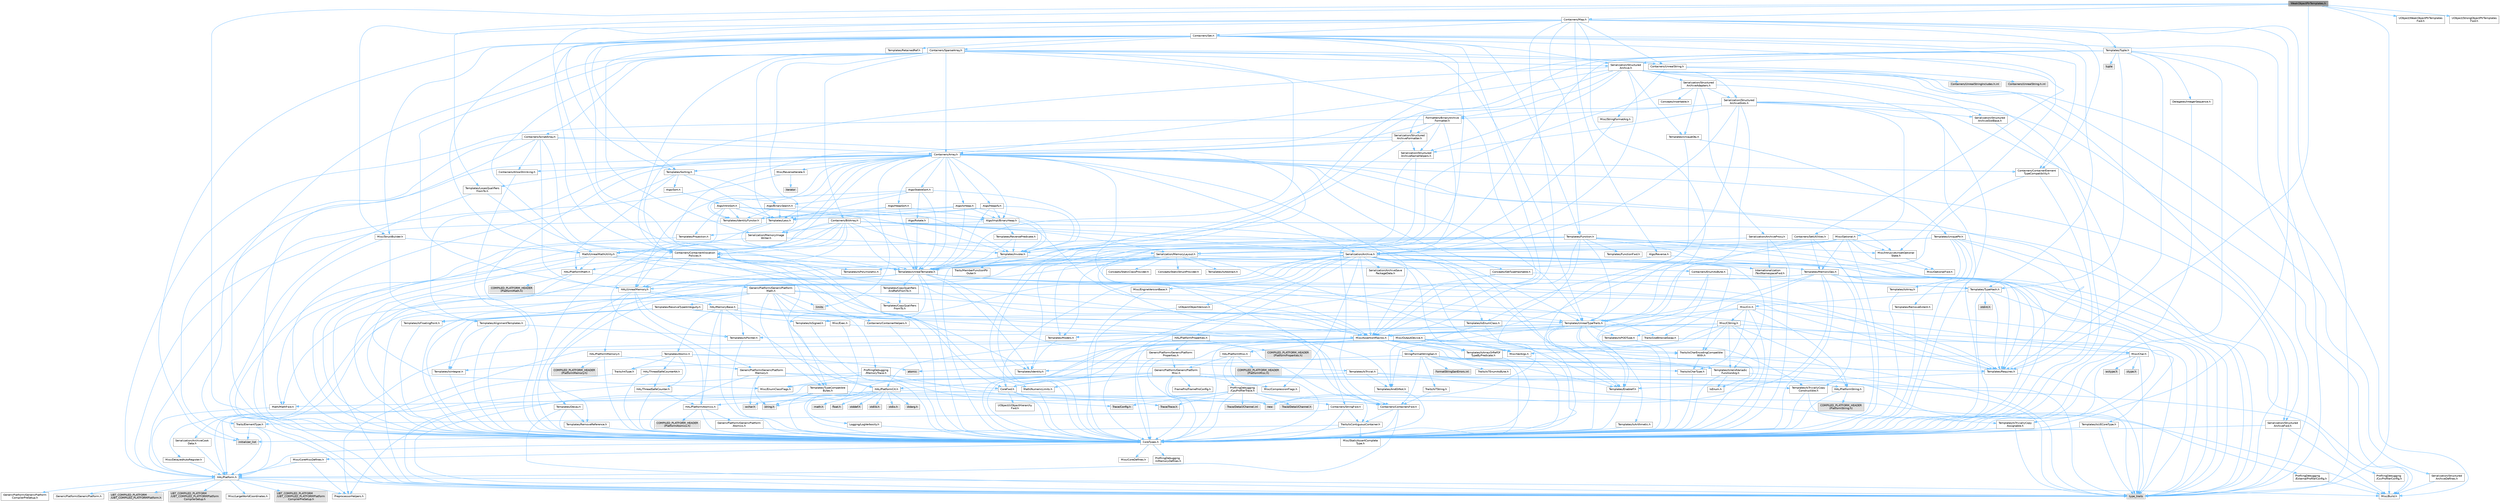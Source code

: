 digraph "WeakObjectPtrTemplates.h"
{
 // INTERACTIVE_SVG=YES
 // LATEX_PDF_SIZE
  bgcolor="transparent";
  edge [fontname=Helvetica,fontsize=10,labelfontname=Helvetica,labelfontsize=10];
  node [fontname=Helvetica,fontsize=10,shape=box,height=0.2,width=0.4];
  Node1 [id="Node000001",label="WeakObjectPtrTemplates.h",height=0.2,width=0.4,color="gray40", fillcolor="grey60", style="filled", fontcolor="black",tooltip=" "];
  Node1 -> Node2 [id="edge1_Node000001_Node000002",color="steelblue1",style="solid",tooltip=" "];
  Node2 [id="Node000002",label="CoreTypes.h",height=0.2,width=0.4,color="grey40", fillcolor="white", style="filled",URL="$dc/dec/CoreTypes_8h.html",tooltip=" "];
  Node2 -> Node3 [id="edge2_Node000002_Node000003",color="steelblue1",style="solid",tooltip=" "];
  Node3 [id="Node000003",label="HAL/Platform.h",height=0.2,width=0.4,color="grey40", fillcolor="white", style="filled",URL="$d9/dd0/Platform_8h.html",tooltip=" "];
  Node3 -> Node4 [id="edge3_Node000003_Node000004",color="steelblue1",style="solid",tooltip=" "];
  Node4 [id="Node000004",label="Misc/Build.h",height=0.2,width=0.4,color="grey40", fillcolor="white", style="filled",URL="$d3/dbb/Build_8h.html",tooltip=" "];
  Node3 -> Node5 [id="edge4_Node000003_Node000005",color="steelblue1",style="solid",tooltip=" "];
  Node5 [id="Node000005",label="Misc/LargeWorldCoordinates.h",height=0.2,width=0.4,color="grey40", fillcolor="white", style="filled",URL="$d2/dcb/LargeWorldCoordinates_8h.html",tooltip=" "];
  Node3 -> Node6 [id="edge5_Node000003_Node000006",color="steelblue1",style="solid",tooltip=" "];
  Node6 [id="Node000006",label="type_traits",height=0.2,width=0.4,color="grey60", fillcolor="#E0E0E0", style="filled",tooltip=" "];
  Node3 -> Node7 [id="edge6_Node000003_Node000007",color="steelblue1",style="solid",tooltip=" "];
  Node7 [id="Node000007",label="PreprocessorHelpers.h",height=0.2,width=0.4,color="grey40", fillcolor="white", style="filled",URL="$db/ddb/PreprocessorHelpers_8h.html",tooltip=" "];
  Node3 -> Node8 [id="edge7_Node000003_Node000008",color="steelblue1",style="solid",tooltip=" "];
  Node8 [id="Node000008",label="UBT_COMPILED_PLATFORM\l/UBT_COMPILED_PLATFORMPlatform\lCompilerPreSetup.h",height=0.2,width=0.4,color="grey60", fillcolor="#E0E0E0", style="filled",tooltip=" "];
  Node3 -> Node9 [id="edge8_Node000003_Node000009",color="steelblue1",style="solid",tooltip=" "];
  Node9 [id="Node000009",label="GenericPlatform/GenericPlatform\lCompilerPreSetup.h",height=0.2,width=0.4,color="grey40", fillcolor="white", style="filled",URL="$d9/dc8/GenericPlatformCompilerPreSetup_8h.html",tooltip=" "];
  Node3 -> Node10 [id="edge9_Node000003_Node000010",color="steelblue1",style="solid",tooltip=" "];
  Node10 [id="Node000010",label="GenericPlatform/GenericPlatform.h",height=0.2,width=0.4,color="grey40", fillcolor="white", style="filled",URL="$d6/d84/GenericPlatform_8h.html",tooltip=" "];
  Node3 -> Node11 [id="edge10_Node000003_Node000011",color="steelblue1",style="solid",tooltip=" "];
  Node11 [id="Node000011",label="UBT_COMPILED_PLATFORM\l/UBT_COMPILED_PLATFORMPlatform.h",height=0.2,width=0.4,color="grey60", fillcolor="#E0E0E0", style="filled",tooltip=" "];
  Node3 -> Node12 [id="edge11_Node000003_Node000012",color="steelblue1",style="solid",tooltip=" "];
  Node12 [id="Node000012",label="UBT_COMPILED_PLATFORM\l/UBT_COMPILED_PLATFORMPlatform\lCompilerSetup.h",height=0.2,width=0.4,color="grey60", fillcolor="#E0E0E0", style="filled",tooltip=" "];
  Node2 -> Node13 [id="edge12_Node000002_Node000013",color="steelblue1",style="solid",tooltip=" "];
  Node13 [id="Node000013",label="ProfilingDebugging\l/UMemoryDefines.h",height=0.2,width=0.4,color="grey40", fillcolor="white", style="filled",URL="$d2/da2/UMemoryDefines_8h.html",tooltip=" "];
  Node2 -> Node14 [id="edge13_Node000002_Node000014",color="steelblue1",style="solid",tooltip=" "];
  Node14 [id="Node000014",label="Misc/CoreMiscDefines.h",height=0.2,width=0.4,color="grey40", fillcolor="white", style="filled",URL="$da/d38/CoreMiscDefines_8h.html",tooltip=" "];
  Node14 -> Node3 [id="edge14_Node000014_Node000003",color="steelblue1",style="solid",tooltip=" "];
  Node14 -> Node7 [id="edge15_Node000014_Node000007",color="steelblue1",style="solid",tooltip=" "];
  Node2 -> Node15 [id="edge16_Node000002_Node000015",color="steelblue1",style="solid",tooltip=" "];
  Node15 [id="Node000015",label="Misc/CoreDefines.h",height=0.2,width=0.4,color="grey40", fillcolor="white", style="filled",URL="$d3/dd2/CoreDefines_8h.html",tooltip=" "];
  Node1 -> Node16 [id="edge17_Node000001_Node000016",color="steelblue1",style="solid",tooltip=" "];
  Node16 [id="Node000016",label="Templates/LosesQualifiers\lFromTo.h",height=0.2,width=0.4,color="grey40", fillcolor="white", style="filled",URL="$d2/db3/LosesQualifiersFromTo_8h.html",tooltip=" "];
  Node16 -> Node17 [id="edge18_Node000016_Node000017",color="steelblue1",style="solid",tooltip=" "];
  Node17 [id="Node000017",label="Templates/CopyQualifiers\lFromTo.h",height=0.2,width=0.4,color="grey40", fillcolor="white", style="filled",URL="$d5/db4/CopyQualifiersFromTo_8h.html",tooltip=" "];
  Node16 -> Node6 [id="edge19_Node000016_Node000006",color="steelblue1",style="solid",tooltip=" "];
  Node1 -> Node18 [id="edge20_Node000001_Node000018",color="steelblue1",style="solid",tooltip=" "];
  Node18 [id="Node000018",label="Templates/Requires.h",height=0.2,width=0.4,color="grey40", fillcolor="white", style="filled",URL="$dc/d96/Requires_8h.html",tooltip=" "];
  Node18 -> Node19 [id="edge21_Node000018_Node000019",color="steelblue1",style="solid",tooltip=" "];
  Node19 [id="Node000019",label="Templates/EnableIf.h",height=0.2,width=0.4,color="grey40", fillcolor="white", style="filled",URL="$d7/d60/EnableIf_8h.html",tooltip=" "];
  Node19 -> Node2 [id="edge22_Node000019_Node000002",color="steelblue1",style="solid",tooltip=" "];
  Node18 -> Node6 [id="edge23_Node000018_Node000006",color="steelblue1",style="solid",tooltip=" "];
  Node1 -> Node20 [id="edge24_Node000001_Node000020",color="steelblue1",style="solid",tooltip=" "];
  Node20 [id="Node000020",label="Containers/Map.h",height=0.2,width=0.4,color="grey40", fillcolor="white", style="filled",URL="$df/d79/Map_8h.html",tooltip=" "];
  Node20 -> Node2 [id="edge25_Node000020_Node000002",color="steelblue1",style="solid",tooltip=" "];
  Node20 -> Node21 [id="edge26_Node000020_Node000021",color="steelblue1",style="solid",tooltip=" "];
  Node21 [id="Node000021",label="Algo/Reverse.h",height=0.2,width=0.4,color="grey40", fillcolor="white", style="filled",URL="$d5/d93/Reverse_8h.html",tooltip=" "];
  Node21 -> Node2 [id="edge27_Node000021_Node000002",color="steelblue1",style="solid",tooltip=" "];
  Node21 -> Node22 [id="edge28_Node000021_Node000022",color="steelblue1",style="solid",tooltip=" "];
  Node22 [id="Node000022",label="Templates/UnrealTemplate.h",height=0.2,width=0.4,color="grey40", fillcolor="white", style="filled",URL="$d4/d24/UnrealTemplate_8h.html",tooltip=" "];
  Node22 -> Node2 [id="edge29_Node000022_Node000002",color="steelblue1",style="solid",tooltip=" "];
  Node22 -> Node23 [id="edge30_Node000022_Node000023",color="steelblue1",style="solid",tooltip=" "];
  Node23 [id="Node000023",label="Templates/IsPointer.h",height=0.2,width=0.4,color="grey40", fillcolor="white", style="filled",URL="$d7/d05/IsPointer_8h.html",tooltip=" "];
  Node23 -> Node2 [id="edge31_Node000023_Node000002",color="steelblue1",style="solid",tooltip=" "];
  Node22 -> Node24 [id="edge32_Node000022_Node000024",color="steelblue1",style="solid",tooltip=" "];
  Node24 [id="Node000024",label="HAL/UnrealMemory.h",height=0.2,width=0.4,color="grey40", fillcolor="white", style="filled",URL="$d9/d96/UnrealMemory_8h.html",tooltip=" "];
  Node24 -> Node2 [id="edge33_Node000024_Node000002",color="steelblue1",style="solid",tooltip=" "];
  Node24 -> Node25 [id="edge34_Node000024_Node000025",color="steelblue1",style="solid",tooltip=" "];
  Node25 [id="Node000025",label="GenericPlatform/GenericPlatform\lMemory.h",height=0.2,width=0.4,color="grey40", fillcolor="white", style="filled",URL="$dd/d22/GenericPlatformMemory_8h.html",tooltip=" "];
  Node25 -> Node26 [id="edge35_Node000025_Node000026",color="steelblue1",style="solid",tooltip=" "];
  Node26 [id="Node000026",label="CoreFwd.h",height=0.2,width=0.4,color="grey40", fillcolor="white", style="filled",URL="$d1/d1e/CoreFwd_8h.html",tooltip=" "];
  Node26 -> Node2 [id="edge36_Node000026_Node000002",color="steelblue1",style="solid",tooltip=" "];
  Node26 -> Node27 [id="edge37_Node000026_Node000027",color="steelblue1",style="solid",tooltip=" "];
  Node27 [id="Node000027",label="Containers/ContainersFwd.h",height=0.2,width=0.4,color="grey40", fillcolor="white", style="filled",URL="$d4/d0a/ContainersFwd_8h.html",tooltip=" "];
  Node27 -> Node3 [id="edge38_Node000027_Node000003",color="steelblue1",style="solid",tooltip=" "];
  Node27 -> Node2 [id="edge39_Node000027_Node000002",color="steelblue1",style="solid",tooltip=" "];
  Node27 -> Node28 [id="edge40_Node000027_Node000028",color="steelblue1",style="solid",tooltip=" "];
  Node28 [id="Node000028",label="Traits/IsContiguousContainer.h",height=0.2,width=0.4,color="grey40", fillcolor="white", style="filled",URL="$d5/d3c/IsContiguousContainer_8h.html",tooltip=" "];
  Node28 -> Node2 [id="edge41_Node000028_Node000002",color="steelblue1",style="solid",tooltip=" "];
  Node28 -> Node29 [id="edge42_Node000028_Node000029",color="steelblue1",style="solid",tooltip=" "];
  Node29 [id="Node000029",label="Misc/StaticAssertComplete\lType.h",height=0.2,width=0.4,color="grey40", fillcolor="white", style="filled",URL="$d5/d4e/StaticAssertCompleteType_8h.html",tooltip=" "];
  Node28 -> Node30 [id="edge43_Node000028_Node000030",color="steelblue1",style="solid",tooltip=" "];
  Node30 [id="Node000030",label="initializer_list",height=0.2,width=0.4,color="grey60", fillcolor="#E0E0E0", style="filled",tooltip=" "];
  Node26 -> Node31 [id="edge44_Node000026_Node000031",color="steelblue1",style="solid",tooltip=" "];
  Node31 [id="Node000031",label="Math/MathFwd.h",height=0.2,width=0.4,color="grey40", fillcolor="white", style="filled",URL="$d2/d10/MathFwd_8h.html",tooltip=" "];
  Node31 -> Node3 [id="edge45_Node000031_Node000003",color="steelblue1",style="solid",tooltip=" "];
  Node26 -> Node32 [id="edge46_Node000026_Node000032",color="steelblue1",style="solid",tooltip=" "];
  Node32 [id="Node000032",label="UObject/UObjectHierarchy\lFwd.h",height=0.2,width=0.4,color="grey40", fillcolor="white", style="filled",URL="$d3/d13/UObjectHierarchyFwd_8h.html",tooltip=" "];
  Node25 -> Node2 [id="edge47_Node000025_Node000002",color="steelblue1",style="solid",tooltip=" "];
  Node25 -> Node33 [id="edge48_Node000025_Node000033",color="steelblue1",style="solid",tooltip=" "];
  Node33 [id="Node000033",label="HAL/PlatformString.h",height=0.2,width=0.4,color="grey40", fillcolor="white", style="filled",URL="$db/db5/PlatformString_8h.html",tooltip=" "];
  Node33 -> Node2 [id="edge49_Node000033_Node000002",color="steelblue1",style="solid",tooltip=" "];
  Node33 -> Node34 [id="edge50_Node000033_Node000034",color="steelblue1",style="solid",tooltip=" "];
  Node34 [id="Node000034",label="COMPILED_PLATFORM_HEADER\l(PlatformString.h)",height=0.2,width=0.4,color="grey60", fillcolor="#E0E0E0", style="filled",tooltip=" "];
  Node25 -> Node35 [id="edge51_Node000025_Node000035",color="steelblue1",style="solid",tooltip=" "];
  Node35 [id="Node000035",label="string.h",height=0.2,width=0.4,color="grey60", fillcolor="#E0E0E0", style="filled",tooltip=" "];
  Node25 -> Node36 [id="edge52_Node000025_Node000036",color="steelblue1",style="solid",tooltip=" "];
  Node36 [id="Node000036",label="wchar.h",height=0.2,width=0.4,color="grey60", fillcolor="#E0E0E0", style="filled",tooltip=" "];
  Node24 -> Node37 [id="edge53_Node000024_Node000037",color="steelblue1",style="solid",tooltip=" "];
  Node37 [id="Node000037",label="HAL/MemoryBase.h",height=0.2,width=0.4,color="grey40", fillcolor="white", style="filled",URL="$d6/d9f/MemoryBase_8h.html",tooltip=" "];
  Node37 -> Node2 [id="edge54_Node000037_Node000002",color="steelblue1",style="solid",tooltip=" "];
  Node37 -> Node38 [id="edge55_Node000037_Node000038",color="steelblue1",style="solid",tooltip=" "];
  Node38 [id="Node000038",label="HAL/PlatformAtomics.h",height=0.2,width=0.4,color="grey40", fillcolor="white", style="filled",URL="$d3/d36/PlatformAtomics_8h.html",tooltip=" "];
  Node38 -> Node2 [id="edge56_Node000038_Node000002",color="steelblue1",style="solid",tooltip=" "];
  Node38 -> Node39 [id="edge57_Node000038_Node000039",color="steelblue1",style="solid",tooltip=" "];
  Node39 [id="Node000039",label="GenericPlatform/GenericPlatform\lAtomics.h",height=0.2,width=0.4,color="grey40", fillcolor="white", style="filled",URL="$da/d72/GenericPlatformAtomics_8h.html",tooltip=" "];
  Node39 -> Node2 [id="edge58_Node000039_Node000002",color="steelblue1",style="solid",tooltip=" "];
  Node38 -> Node40 [id="edge59_Node000038_Node000040",color="steelblue1",style="solid",tooltip=" "];
  Node40 [id="Node000040",label="COMPILED_PLATFORM_HEADER\l(PlatformAtomics.h)",height=0.2,width=0.4,color="grey60", fillcolor="#E0E0E0", style="filled",tooltip=" "];
  Node37 -> Node41 [id="edge60_Node000037_Node000041",color="steelblue1",style="solid",tooltip=" "];
  Node41 [id="Node000041",label="HAL/PlatformCrt.h",height=0.2,width=0.4,color="grey40", fillcolor="white", style="filled",URL="$d8/d75/PlatformCrt_8h.html",tooltip=" "];
  Node41 -> Node42 [id="edge61_Node000041_Node000042",color="steelblue1",style="solid",tooltip=" "];
  Node42 [id="Node000042",label="new",height=0.2,width=0.4,color="grey60", fillcolor="#E0E0E0", style="filled",tooltip=" "];
  Node41 -> Node36 [id="edge62_Node000041_Node000036",color="steelblue1",style="solid",tooltip=" "];
  Node41 -> Node43 [id="edge63_Node000041_Node000043",color="steelblue1",style="solid",tooltip=" "];
  Node43 [id="Node000043",label="stddef.h",height=0.2,width=0.4,color="grey60", fillcolor="#E0E0E0", style="filled",tooltip=" "];
  Node41 -> Node44 [id="edge64_Node000041_Node000044",color="steelblue1",style="solid",tooltip=" "];
  Node44 [id="Node000044",label="stdlib.h",height=0.2,width=0.4,color="grey60", fillcolor="#E0E0E0", style="filled",tooltip=" "];
  Node41 -> Node45 [id="edge65_Node000041_Node000045",color="steelblue1",style="solid",tooltip=" "];
  Node45 [id="Node000045",label="stdio.h",height=0.2,width=0.4,color="grey60", fillcolor="#E0E0E0", style="filled",tooltip=" "];
  Node41 -> Node46 [id="edge66_Node000041_Node000046",color="steelblue1",style="solid",tooltip=" "];
  Node46 [id="Node000046",label="stdarg.h",height=0.2,width=0.4,color="grey60", fillcolor="#E0E0E0", style="filled",tooltip=" "];
  Node41 -> Node47 [id="edge67_Node000041_Node000047",color="steelblue1",style="solid",tooltip=" "];
  Node47 [id="Node000047",label="math.h",height=0.2,width=0.4,color="grey60", fillcolor="#E0E0E0", style="filled",tooltip=" "];
  Node41 -> Node48 [id="edge68_Node000041_Node000048",color="steelblue1",style="solid",tooltip=" "];
  Node48 [id="Node000048",label="float.h",height=0.2,width=0.4,color="grey60", fillcolor="#E0E0E0", style="filled",tooltip=" "];
  Node41 -> Node35 [id="edge69_Node000041_Node000035",color="steelblue1",style="solid",tooltip=" "];
  Node37 -> Node49 [id="edge70_Node000037_Node000049",color="steelblue1",style="solid",tooltip=" "];
  Node49 [id="Node000049",label="Misc/Exec.h",height=0.2,width=0.4,color="grey40", fillcolor="white", style="filled",URL="$de/ddb/Exec_8h.html",tooltip=" "];
  Node49 -> Node2 [id="edge71_Node000049_Node000002",color="steelblue1",style="solid",tooltip=" "];
  Node49 -> Node50 [id="edge72_Node000049_Node000050",color="steelblue1",style="solid",tooltip=" "];
  Node50 [id="Node000050",label="Misc/AssertionMacros.h",height=0.2,width=0.4,color="grey40", fillcolor="white", style="filled",URL="$d0/dfa/AssertionMacros_8h.html",tooltip=" "];
  Node50 -> Node2 [id="edge73_Node000050_Node000002",color="steelblue1",style="solid",tooltip=" "];
  Node50 -> Node3 [id="edge74_Node000050_Node000003",color="steelblue1",style="solid",tooltip=" "];
  Node50 -> Node51 [id="edge75_Node000050_Node000051",color="steelblue1",style="solid",tooltip=" "];
  Node51 [id="Node000051",label="HAL/PlatformMisc.h",height=0.2,width=0.4,color="grey40", fillcolor="white", style="filled",URL="$d0/df5/PlatformMisc_8h.html",tooltip=" "];
  Node51 -> Node2 [id="edge76_Node000051_Node000002",color="steelblue1",style="solid",tooltip=" "];
  Node51 -> Node52 [id="edge77_Node000051_Node000052",color="steelblue1",style="solid",tooltip=" "];
  Node52 [id="Node000052",label="GenericPlatform/GenericPlatform\lMisc.h",height=0.2,width=0.4,color="grey40", fillcolor="white", style="filled",URL="$db/d9a/GenericPlatformMisc_8h.html",tooltip=" "];
  Node52 -> Node53 [id="edge78_Node000052_Node000053",color="steelblue1",style="solid",tooltip=" "];
  Node53 [id="Node000053",label="Containers/StringFwd.h",height=0.2,width=0.4,color="grey40", fillcolor="white", style="filled",URL="$df/d37/StringFwd_8h.html",tooltip=" "];
  Node53 -> Node2 [id="edge79_Node000053_Node000002",color="steelblue1",style="solid",tooltip=" "];
  Node53 -> Node54 [id="edge80_Node000053_Node000054",color="steelblue1",style="solid",tooltip=" "];
  Node54 [id="Node000054",label="Traits/ElementType.h",height=0.2,width=0.4,color="grey40", fillcolor="white", style="filled",URL="$d5/d4f/ElementType_8h.html",tooltip=" "];
  Node54 -> Node3 [id="edge81_Node000054_Node000003",color="steelblue1",style="solid",tooltip=" "];
  Node54 -> Node30 [id="edge82_Node000054_Node000030",color="steelblue1",style="solid",tooltip=" "];
  Node54 -> Node6 [id="edge83_Node000054_Node000006",color="steelblue1",style="solid",tooltip=" "];
  Node53 -> Node28 [id="edge84_Node000053_Node000028",color="steelblue1",style="solid",tooltip=" "];
  Node52 -> Node26 [id="edge85_Node000052_Node000026",color="steelblue1",style="solid",tooltip=" "];
  Node52 -> Node2 [id="edge86_Node000052_Node000002",color="steelblue1",style="solid",tooltip=" "];
  Node52 -> Node55 [id="edge87_Node000052_Node000055",color="steelblue1",style="solid",tooltip=" "];
  Node55 [id="Node000055",label="FramePro/FrameProConfig.h",height=0.2,width=0.4,color="grey40", fillcolor="white", style="filled",URL="$d7/d90/FrameProConfig_8h.html",tooltip=" "];
  Node52 -> Node41 [id="edge88_Node000052_Node000041",color="steelblue1",style="solid",tooltip=" "];
  Node52 -> Node56 [id="edge89_Node000052_Node000056",color="steelblue1",style="solid",tooltip=" "];
  Node56 [id="Node000056",label="Math/NumericLimits.h",height=0.2,width=0.4,color="grey40", fillcolor="white", style="filled",URL="$df/d1b/NumericLimits_8h.html",tooltip=" "];
  Node56 -> Node2 [id="edge90_Node000056_Node000002",color="steelblue1",style="solid",tooltip=" "];
  Node52 -> Node57 [id="edge91_Node000052_Node000057",color="steelblue1",style="solid",tooltip=" "];
  Node57 [id="Node000057",label="Misc/CompressionFlags.h",height=0.2,width=0.4,color="grey40", fillcolor="white", style="filled",URL="$d9/d76/CompressionFlags_8h.html",tooltip=" "];
  Node52 -> Node58 [id="edge92_Node000052_Node000058",color="steelblue1",style="solid",tooltip=" "];
  Node58 [id="Node000058",label="Misc/EnumClassFlags.h",height=0.2,width=0.4,color="grey40", fillcolor="white", style="filled",URL="$d8/de7/EnumClassFlags_8h.html",tooltip=" "];
  Node52 -> Node59 [id="edge93_Node000052_Node000059",color="steelblue1",style="solid",tooltip=" "];
  Node59 [id="Node000059",label="ProfilingDebugging\l/CsvProfilerConfig.h",height=0.2,width=0.4,color="grey40", fillcolor="white", style="filled",URL="$d3/d88/CsvProfilerConfig_8h.html",tooltip=" "];
  Node59 -> Node4 [id="edge94_Node000059_Node000004",color="steelblue1",style="solid",tooltip=" "];
  Node52 -> Node60 [id="edge95_Node000052_Node000060",color="steelblue1",style="solid",tooltip=" "];
  Node60 [id="Node000060",label="ProfilingDebugging\l/ExternalProfilerConfig.h",height=0.2,width=0.4,color="grey40", fillcolor="white", style="filled",URL="$d3/dbb/ExternalProfilerConfig_8h.html",tooltip=" "];
  Node60 -> Node4 [id="edge96_Node000060_Node000004",color="steelblue1",style="solid",tooltip=" "];
  Node51 -> Node61 [id="edge97_Node000051_Node000061",color="steelblue1",style="solid",tooltip=" "];
  Node61 [id="Node000061",label="COMPILED_PLATFORM_HEADER\l(PlatformMisc.h)",height=0.2,width=0.4,color="grey60", fillcolor="#E0E0E0", style="filled",tooltip=" "];
  Node51 -> Node62 [id="edge98_Node000051_Node000062",color="steelblue1",style="solid",tooltip=" "];
  Node62 [id="Node000062",label="ProfilingDebugging\l/CpuProfilerTrace.h",height=0.2,width=0.4,color="grey40", fillcolor="white", style="filled",URL="$da/dcb/CpuProfilerTrace_8h.html",tooltip=" "];
  Node62 -> Node2 [id="edge99_Node000062_Node000002",color="steelblue1",style="solid",tooltip=" "];
  Node62 -> Node27 [id="edge100_Node000062_Node000027",color="steelblue1",style="solid",tooltip=" "];
  Node62 -> Node38 [id="edge101_Node000062_Node000038",color="steelblue1",style="solid",tooltip=" "];
  Node62 -> Node7 [id="edge102_Node000062_Node000007",color="steelblue1",style="solid",tooltip=" "];
  Node62 -> Node4 [id="edge103_Node000062_Node000004",color="steelblue1",style="solid",tooltip=" "];
  Node62 -> Node63 [id="edge104_Node000062_Node000063",color="steelblue1",style="solid",tooltip=" "];
  Node63 [id="Node000063",label="Trace/Config.h",height=0.2,width=0.4,color="grey60", fillcolor="#E0E0E0", style="filled",tooltip=" "];
  Node62 -> Node64 [id="edge105_Node000062_Node000064",color="steelblue1",style="solid",tooltip=" "];
  Node64 [id="Node000064",label="Trace/Detail/Channel.h",height=0.2,width=0.4,color="grey60", fillcolor="#E0E0E0", style="filled",tooltip=" "];
  Node62 -> Node65 [id="edge106_Node000062_Node000065",color="steelblue1",style="solid",tooltip=" "];
  Node65 [id="Node000065",label="Trace/Detail/Channel.inl",height=0.2,width=0.4,color="grey60", fillcolor="#E0E0E0", style="filled",tooltip=" "];
  Node62 -> Node66 [id="edge107_Node000062_Node000066",color="steelblue1",style="solid",tooltip=" "];
  Node66 [id="Node000066",label="Trace/Trace.h",height=0.2,width=0.4,color="grey60", fillcolor="#E0E0E0", style="filled",tooltip=" "];
  Node50 -> Node7 [id="edge108_Node000050_Node000007",color="steelblue1",style="solid",tooltip=" "];
  Node50 -> Node19 [id="edge109_Node000050_Node000019",color="steelblue1",style="solid",tooltip=" "];
  Node50 -> Node67 [id="edge110_Node000050_Node000067",color="steelblue1",style="solid",tooltip=" "];
  Node67 [id="Node000067",label="Templates/IsArrayOrRefOf\lTypeByPredicate.h",height=0.2,width=0.4,color="grey40", fillcolor="white", style="filled",URL="$d6/da1/IsArrayOrRefOfTypeByPredicate_8h.html",tooltip=" "];
  Node67 -> Node2 [id="edge111_Node000067_Node000002",color="steelblue1",style="solid",tooltip=" "];
  Node50 -> Node68 [id="edge112_Node000050_Node000068",color="steelblue1",style="solid",tooltip=" "];
  Node68 [id="Node000068",label="Templates/IsValidVariadic\lFunctionArg.h",height=0.2,width=0.4,color="grey40", fillcolor="white", style="filled",URL="$d0/dc8/IsValidVariadicFunctionArg_8h.html",tooltip=" "];
  Node68 -> Node2 [id="edge113_Node000068_Node000002",color="steelblue1",style="solid",tooltip=" "];
  Node68 -> Node69 [id="edge114_Node000068_Node000069",color="steelblue1",style="solid",tooltip=" "];
  Node69 [id="Node000069",label="IsEnum.h",height=0.2,width=0.4,color="grey40", fillcolor="white", style="filled",URL="$d4/de5/IsEnum_8h.html",tooltip=" "];
  Node68 -> Node6 [id="edge115_Node000068_Node000006",color="steelblue1",style="solid",tooltip=" "];
  Node50 -> Node70 [id="edge116_Node000050_Node000070",color="steelblue1",style="solid",tooltip=" "];
  Node70 [id="Node000070",label="Traits/IsCharEncodingCompatible\lWith.h",height=0.2,width=0.4,color="grey40", fillcolor="white", style="filled",URL="$df/dd1/IsCharEncodingCompatibleWith_8h.html",tooltip=" "];
  Node70 -> Node6 [id="edge117_Node000070_Node000006",color="steelblue1",style="solid",tooltip=" "];
  Node70 -> Node71 [id="edge118_Node000070_Node000071",color="steelblue1",style="solid",tooltip=" "];
  Node71 [id="Node000071",label="Traits/IsCharType.h",height=0.2,width=0.4,color="grey40", fillcolor="white", style="filled",URL="$db/d51/IsCharType_8h.html",tooltip=" "];
  Node71 -> Node2 [id="edge119_Node000071_Node000002",color="steelblue1",style="solid",tooltip=" "];
  Node50 -> Node72 [id="edge120_Node000050_Node000072",color="steelblue1",style="solid",tooltip=" "];
  Node72 [id="Node000072",label="Misc/VarArgs.h",height=0.2,width=0.4,color="grey40", fillcolor="white", style="filled",URL="$d5/d6f/VarArgs_8h.html",tooltip=" "];
  Node72 -> Node2 [id="edge121_Node000072_Node000002",color="steelblue1",style="solid",tooltip=" "];
  Node50 -> Node73 [id="edge122_Node000050_Node000073",color="steelblue1",style="solid",tooltip=" "];
  Node73 [id="Node000073",label="String/FormatStringSan.h",height=0.2,width=0.4,color="grey40", fillcolor="white", style="filled",URL="$d3/d8b/FormatStringSan_8h.html",tooltip=" "];
  Node73 -> Node6 [id="edge123_Node000073_Node000006",color="steelblue1",style="solid",tooltip=" "];
  Node73 -> Node2 [id="edge124_Node000073_Node000002",color="steelblue1",style="solid",tooltip=" "];
  Node73 -> Node18 [id="edge125_Node000073_Node000018",color="steelblue1",style="solid",tooltip=" "];
  Node73 -> Node74 [id="edge126_Node000073_Node000074",color="steelblue1",style="solid",tooltip=" "];
  Node74 [id="Node000074",label="Templates/Identity.h",height=0.2,width=0.4,color="grey40", fillcolor="white", style="filled",URL="$d0/dd5/Identity_8h.html",tooltip=" "];
  Node73 -> Node68 [id="edge127_Node000073_Node000068",color="steelblue1",style="solid",tooltip=" "];
  Node73 -> Node71 [id="edge128_Node000073_Node000071",color="steelblue1",style="solid",tooltip=" "];
  Node73 -> Node75 [id="edge129_Node000073_Node000075",color="steelblue1",style="solid",tooltip=" "];
  Node75 [id="Node000075",label="Traits/IsTEnumAsByte.h",height=0.2,width=0.4,color="grey40", fillcolor="white", style="filled",URL="$d1/de6/IsTEnumAsByte_8h.html",tooltip=" "];
  Node73 -> Node76 [id="edge130_Node000073_Node000076",color="steelblue1",style="solid",tooltip=" "];
  Node76 [id="Node000076",label="Traits/IsTString.h",height=0.2,width=0.4,color="grey40", fillcolor="white", style="filled",URL="$d0/df8/IsTString_8h.html",tooltip=" "];
  Node76 -> Node27 [id="edge131_Node000076_Node000027",color="steelblue1",style="solid",tooltip=" "];
  Node73 -> Node27 [id="edge132_Node000073_Node000027",color="steelblue1",style="solid",tooltip=" "];
  Node73 -> Node77 [id="edge133_Node000073_Node000077",color="steelblue1",style="solid",tooltip=" "];
  Node77 [id="Node000077",label="FormatStringSanErrors.inl",height=0.2,width=0.4,color="grey60", fillcolor="#E0E0E0", style="filled",tooltip=" "];
  Node50 -> Node78 [id="edge134_Node000050_Node000078",color="steelblue1",style="solid",tooltip=" "];
  Node78 [id="Node000078",label="atomic",height=0.2,width=0.4,color="grey60", fillcolor="#E0E0E0", style="filled",tooltip=" "];
  Node37 -> Node79 [id="edge135_Node000037_Node000079",color="steelblue1",style="solid",tooltip=" "];
  Node79 [id="Node000079",label="Misc/OutputDevice.h",height=0.2,width=0.4,color="grey40", fillcolor="white", style="filled",URL="$d7/d32/OutputDevice_8h.html",tooltip=" "];
  Node79 -> Node26 [id="edge136_Node000079_Node000026",color="steelblue1",style="solid",tooltip=" "];
  Node79 -> Node2 [id="edge137_Node000079_Node000002",color="steelblue1",style="solid",tooltip=" "];
  Node79 -> Node80 [id="edge138_Node000079_Node000080",color="steelblue1",style="solid",tooltip=" "];
  Node80 [id="Node000080",label="Logging/LogVerbosity.h",height=0.2,width=0.4,color="grey40", fillcolor="white", style="filled",URL="$d2/d8f/LogVerbosity_8h.html",tooltip=" "];
  Node80 -> Node2 [id="edge139_Node000080_Node000002",color="steelblue1",style="solid",tooltip=" "];
  Node79 -> Node72 [id="edge140_Node000079_Node000072",color="steelblue1",style="solid",tooltip=" "];
  Node79 -> Node67 [id="edge141_Node000079_Node000067",color="steelblue1",style="solid",tooltip=" "];
  Node79 -> Node68 [id="edge142_Node000079_Node000068",color="steelblue1",style="solid",tooltip=" "];
  Node79 -> Node70 [id="edge143_Node000079_Node000070",color="steelblue1",style="solid",tooltip=" "];
  Node37 -> Node81 [id="edge144_Node000037_Node000081",color="steelblue1",style="solid",tooltip=" "];
  Node81 [id="Node000081",label="Templates/Atomic.h",height=0.2,width=0.4,color="grey40", fillcolor="white", style="filled",URL="$d3/d91/Atomic_8h.html",tooltip=" "];
  Node81 -> Node82 [id="edge145_Node000081_Node000082",color="steelblue1",style="solid",tooltip=" "];
  Node82 [id="Node000082",label="HAL/ThreadSafeCounter.h",height=0.2,width=0.4,color="grey40", fillcolor="white", style="filled",URL="$dc/dc9/ThreadSafeCounter_8h.html",tooltip=" "];
  Node82 -> Node2 [id="edge146_Node000082_Node000002",color="steelblue1",style="solid",tooltip=" "];
  Node82 -> Node38 [id="edge147_Node000082_Node000038",color="steelblue1",style="solid",tooltip=" "];
  Node81 -> Node83 [id="edge148_Node000081_Node000083",color="steelblue1",style="solid",tooltip=" "];
  Node83 [id="Node000083",label="HAL/ThreadSafeCounter64.h",height=0.2,width=0.4,color="grey40", fillcolor="white", style="filled",URL="$d0/d12/ThreadSafeCounter64_8h.html",tooltip=" "];
  Node83 -> Node2 [id="edge149_Node000083_Node000002",color="steelblue1",style="solid",tooltip=" "];
  Node83 -> Node82 [id="edge150_Node000083_Node000082",color="steelblue1",style="solid",tooltip=" "];
  Node81 -> Node84 [id="edge151_Node000081_Node000084",color="steelblue1",style="solid",tooltip=" "];
  Node84 [id="Node000084",label="Templates/IsIntegral.h",height=0.2,width=0.4,color="grey40", fillcolor="white", style="filled",URL="$da/d64/IsIntegral_8h.html",tooltip=" "];
  Node84 -> Node2 [id="edge152_Node000084_Node000002",color="steelblue1",style="solid",tooltip=" "];
  Node81 -> Node85 [id="edge153_Node000081_Node000085",color="steelblue1",style="solid",tooltip=" "];
  Node85 [id="Node000085",label="Templates/IsTrivial.h",height=0.2,width=0.4,color="grey40", fillcolor="white", style="filled",URL="$da/d4c/IsTrivial_8h.html",tooltip=" "];
  Node85 -> Node86 [id="edge154_Node000085_Node000086",color="steelblue1",style="solid",tooltip=" "];
  Node86 [id="Node000086",label="Templates/AndOrNot.h",height=0.2,width=0.4,color="grey40", fillcolor="white", style="filled",URL="$db/d0a/AndOrNot_8h.html",tooltip=" "];
  Node86 -> Node2 [id="edge155_Node000086_Node000002",color="steelblue1",style="solid",tooltip=" "];
  Node85 -> Node87 [id="edge156_Node000085_Node000087",color="steelblue1",style="solid",tooltip=" "];
  Node87 [id="Node000087",label="Templates/IsTriviallyCopy\lConstructible.h",height=0.2,width=0.4,color="grey40", fillcolor="white", style="filled",URL="$d3/d78/IsTriviallyCopyConstructible_8h.html",tooltip=" "];
  Node87 -> Node2 [id="edge157_Node000087_Node000002",color="steelblue1",style="solid",tooltip=" "];
  Node87 -> Node6 [id="edge158_Node000087_Node000006",color="steelblue1",style="solid",tooltip=" "];
  Node85 -> Node88 [id="edge159_Node000085_Node000088",color="steelblue1",style="solid",tooltip=" "];
  Node88 [id="Node000088",label="Templates/IsTriviallyCopy\lAssignable.h",height=0.2,width=0.4,color="grey40", fillcolor="white", style="filled",URL="$d2/df2/IsTriviallyCopyAssignable_8h.html",tooltip=" "];
  Node88 -> Node2 [id="edge160_Node000088_Node000002",color="steelblue1",style="solid",tooltip=" "];
  Node88 -> Node6 [id="edge161_Node000088_Node000006",color="steelblue1",style="solid",tooltip=" "];
  Node85 -> Node6 [id="edge162_Node000085_Node000006",color="steelblue1",style="solid",tooltip=" "];
  Node81 -> Node89 [id="edge163_Node000081_Node000089",color="steelblue1",style="solid",tooltip=" "];
  Node89 [id="Node000089",label="Traits/IntType.h",height=0.2,width=0.4,color="grey40", fillcolor="white", style="filled",URL="$d7/deb/IntType_8h.html",tooltip=" "];
  Node89 -> Node3 [id="edge164_Node000089_Node000003",color="steelblue1",style="solid",tooltip=" "];
  Node81 -> Node78 [id="edge165_Node000081_Node000078",color="steelblue1",style="solid",tooltip=" "];
  Node24 -> Node90 [id="edge166_Node000024_Node000090",color="steelblue1",style="solid",tooltip=" "];
  Node90 [id="Node000090",label="HAL/PlatformMemory.h",height=0.2,width=0.4,color="grey40", fillcolor="white", style="filled",URL="$de/d68/PlatformMemory_8h.html",tooltip=" "];
  Node90 -> Node2 [id="edge167_Node000090_Node000002",color="steelblue1",style="solid",tooltip=" "];
  Node90 -> Node25 [id="edge168_Node000090_Node000025",color="steelblue1",style="solid",tooltip=" "];
  Node90 -> Node91 [id="edge169_Node000090_Node000091",color="steelblue1",style="solid",tooltip=" "];
  Node91 [id="Node000091",label="COMPILED_PLATFORM_HEADER\l(PlatformMemory.h)",height=0.2,width=0.4,color="grey60", fillcolor="#E0E0E0", style="filled",tooltip=" "];
  Node24 -> Node92 [id="edge170_Node000024_Node000092",color="steelblue1",style="solid",tooltip=" "];
  Node92 [id="Node000092",label="ProfilingDebugging\l/MemoryTrace.h",height=0.2,width=0.4,color="grey40", fillcolor="white", style="filled",URL="$da/dd7/MemoryTrace_8h.html",tooltip=" "];
  Node92 -> Node3 [id="edge171_Node000092_Node000003",color="steelblue1",style="solid",tooltip=" "];
  Node92 -> Node58 [id="edge172_Node000092_Node000058",color="steelblue1",style="solid",tooltip=" "];
  Node92 -> Node63 [id="edge173_Node000092_Node000063",color="steelblue1",style="solid",tooltip=" "];
  Node92 -> Node66 [id="edge174_Node000092_Node000066",color="steelblue1",style="solid",tooltip=" "];
  Node24 -> Node23 [id="edge175_Node000024_Node000023",color="steelblue1",style="solid",tooltip=" "];
  Node22 -> Node93 [id="edge176_Node000022_Node000093",color="steelblue1",style="solid",tooltip=" "];
  Node93 [id="Node000093",label="Templates/CopyQualifiers\lAndRefsFromTo.h",height=0.2,width=0.4,color="grey40", fillcolor="white", style="filled",URL="$d3/db3/CopyQualifiersAndRefsFromTo_8h.html",tooltip=" "];
  Node93 -> Node17 [id="edge177_Node000093_Node000017",color="steelblue1",style="solid",tooltip=" "];
  Node22 -> Node94 [id="edge178_Node000022_Node000094",color="steelblue1",style="solid",tooltip=" "];
  Node94 [id="Node000094",label="Templates/UnrealTypeTraits.h",height=0.2,width=0.4,color="grey40", fillcolor="white", style="filled",URL="$d2/d2d/UnrealTypeTraits_8h.html",tooltip=" "];
  Node94 -> Node2 [id="edge179_Node000094_Node000002",color="steelblue1",style="solid",tooltip=" "];
  Node94 -> Node23 [id="edge180_Node000094_Node000023",color="steelblue1",style="solid",tooltip=" "];
  Node94 -> Node50 [id="edge181_Node000094_Node000050",color="steelblue1",style="solid",tooltip=" "];
  Node94 -> Node86 [id="edge182_Node000094_Node000086",color="steelblue1",style="solid",tooltip=" "];
  Node94 -> Node19 [id="edge183_Node000094_Node000019",color="steelblue1",style="solid",tooltip=" "];
  Node94 -> Node95 [id="edge184_Node000094_Node000095",color="steelblue1",style="solid",tooltip=" "];
  Node95 [id="Node000095",label="Templates/IsArithmetic.h",height=0.2,width=0.4,color="grey40", fillcolor="white", style="filled",URL="$d2/d5d/IsArithmetic_8h.html",tooltip=" "];
  Node95 -> Node2 [id="edge185_Node000095_Node000002",color="steelblue1",style="solid",tooltip=" "];
  Node94 -> Node69 [id="edge186_Node000094_Node000069",color="steelblue1",style="solid",tooltip=" "];
  Node94 -> Node96 [id="edge187_Node000094_Node000096",color="steelblue1",style="solid",tooltip=" "];
  Node96 [id="Node000096",label="Templates/Models.h",height=0.2,width=0.4,color="grey40", fillcolor="white", style="filled",URL="$d3/d0c/Models_8h.html",tooltip=" "];
  Node96 -> Node74 [id="edge188_Node000096_Node000074",color="steelblue1",style="solid",tooltip=" "];
  Node94 -> Node97 [id="edge189_Node000094_Node000097",color="steelblue1",style="solid",tooltip=" "];
  Node97 [id="Node000097",label="Templates/IsPODType.h",height=0.2,width=0.4,color="grey40", fillcolor="white", style="filled",URL="$d7/db1/IsPODType_8h.html",tooltip=" "];
  Node97 -> Node2 [id="edge190_Node000097_Node000002",color="steelblue1",style="solid",tooltip=" "];
  Node94 -> Node98 [id="edge191_Node000094_Node000098",color="steelblue1",style="solid",tooltip=" "];
  Node98 [id="Node000098",label="Templates/IsUECoreType.h",height=0.2,width=0.4,color="grey40", fillcolor="white", style="filled",URL="$d1/db8/IsUECoreType_8h.html",tooltip=" "];
  Node98 -> Node2 [id="edge192_Node000098_Node000002",color="steelblue1",style="solid",tooltip=" "];
  Node98 -> Node6 [id="edge193_Node000098_Node000006",color="steelblue1",style="solid",tooltip=" "];
  Node94 -> Node87 [id="edge194_Node000094_Node000087",color="steelblue1",style="solid",tooltip=" "];
  Node22 -> Node99 [id="edge195_Node000022_Node000099",color="steelblue1",style="solid",tooltip=" "];
  Node99 [id="Node000099",label="Templates/RemoveReference.h",height=0.2,width=0.4,color="grey40", fillcolor="white", style="filled",URL="$da/dbe/RemoveReference_8h.html",tooltip=" "];
  Node99 -> Node2 [id="edge196_Node000099_Node000002",color="steelblue1",style="solid",tooltip=" "];
  Node22 -> Node18 [id="edge197_Node000022_Node000018",color="steelblue1",style="solid",tooltip=" "];
  Node22 -> Node100 [id="edge198_Node000022_Node000100",color="steelblue1",style="solid",tooltip=" "];
  Node100 [id="Node000100",label="Templates/TypeCompatible\lBytes.h",height=0.2,width=0.4,color="grey40", fillcolor="white", style="filled",URL="$df/d0a/TypeCompatibleBytes_8h.html",tooltip=" "];
  Node100 -> Node2 [id="edge199_Node000100_Node000002",color="steelblue1",style="solid",tooltip=" "];
  Node100 -> Node35 [id="edge200_Node000100_Node000035",color="steelblue1",style="solid",tooltip=" "];
  Node100 -> Node42 [id="edge201_Node000100_Node000042",color="steelblue1",style="solid",tooltip=" "];
  Node100 -> Node6 [id="edge202_Node000100_Node000006",color="steelblue1",style="solid",tooltip=" "];
  Node22 -> Node74 [id="edge203_Node000022_Node000074",color="steelblue1",style="solid",tooltip=" "];
  Node22 -> Node28 [id="edge204_Node000022_Node000028",color="steelblue1",style="solid",tooltip=" "];
  Node22 -> Node101 [id="edge205_Node000022_Node000101",color="steelblue1",style="solid",tooltip=" "];
  Node101 [id="Node000101",label="Traits/UseBitwiseSwap.h",height=0.2,width=0.4,color="grey40", fillcolor="white", style="filled",URL="$db/df3/UseBitwiseSwap_8h.html",tooltip=" "];
  Node101 -> Node2 [id="edge206_Node000101_Node000002",color="steelblue1",style="solid",tooltip=" "];
  Node101 -> Node6 [id="edge207_Node000101_Node000006",color="steelblue1",style="solid",tooltip=" "];
  Node22 -> Node6 [id="edge208_Node000022_Node000006",color="steelblue1",style="solid",tooltip=" "];
  Node20 -> Node102 [id="edge209_Node000020_Node000102",color="steelblue1",style="solid",tooltip=" "];
  Node102 [id="Node000102",label="Containers/ContainerElement\lTypeCompatibility.h",height=0.2,width=0.4,color="grey40", fillcolor="white", style="filled",URL="$df/ddf/ContainerElementTypeCompatibility_8h.html",tooltip=" "];
  Node102 -> Node2 [id="edge210_Node000102_Node000002",color="steelblue1",style="solid",tooltip=" "];
  Node102 -> Node94 [id="edge211_Node000102_Node000094",color="steelblue1",style="solid",tooltip=" "];
  Node20 -> Node103 [id="edge212_Node000020_Node000103",color="steelblue1",style="solid",tooltip=" "];
  Node103 [id="Node000103",label="Containers/Set.h",height=0.2,width=0.4,color="grey40", fillcolor="white", style="filled",URL="$d4/d45/Set_8h.html",tooltip=" "];
  Node103 -> Node104 [id="edge213_Node000103_Node000104",color="steelblue1",style="solid",tooltip=" "];
  Node104 [id="Node000104",label="Containers/ContainerAllocation\lPolicies.h",height=0.2,width=0.4,color="grey40", fillcolor="white", style="filled",URL="$d7/dff/ContainerAllocationPolicies_8h.html",tooltip=" "];
  Node104 -> Node2 [id="edge214_Node000104_Node000002",color="steelblue1",style="solid",tooltip=" "];
  Node104 -> Node105 [id="edge215_Node000104_Node000105",color="steelblue1",style="solid",tooltip=" "];
  Node105 [id="Node000105",label="Containers/ContainerHelpers.h",height=0.2,width=0.4,color="grey40", fillcolor="white", style="filled",URL="$d7/d33/ContainerHelpers_8h.html",tooltip=" "];
  Node105 -> Node2 [id="edge216_Node000105_Node000002",color="steelblue1",style="solid",tooltip=" "];
  Node104 -> Node104 [id="edge217_Node000104_Node000104",color="steelblue1",style="solid",tooltip=" "];
  Node104 -> Node106 [id="edge218_Node000104_Node000106",color="steelblue1",style="solid",tooltip=" "];
  Node106 [id="Node000106",label="HAL/PlatformMath.h",height=0.2,width=0.4,color="grey40", fillcolor="white", style="filled",URL="$dc/d53/PlatformMath_8h.html",tooltip=" "];
  Node106 -> Node2 [id="edge219_Node000106_Node000002",color="steelblue1",style="solid",tooltip=" "];
  Node106 -> Node107 [id="edge220_Node000106_Node000107",color="steelblue1",style="solid",tooltip=" "];
  Node107 [id="Node000107",label="GenericPlatform/GenericPlatform\lMath.h",height=0.2,width=0.4,color="grey40", fillcolor="white", style="filled",URL="$d5/d79/GenericPlatformMath_8h.html",tooltip=" "];
  Node107 -> Node2 [id="edge221_Node000107_Node000002",color="steelblue1",style="solid",tooltip=" "];
  Node107 -> Node27 [id="edge222_Node000107_Node000027",color="steelblue1",style="solid",tooltip=" "];
  Node107 -> Node41 [id="edge223_Node000107_Node000041",color="steelblue1",style="solid",tooltip=" "];
  Node107 -> Node86 [id="edge224_Node000107_Node000086",color="steelblue1",style="solid",tooltip=" "];
  Node107 -> Node108 [id="edge225_Node000107_Node000108",color="steelblue1",style="solid",tooltip=" "];
  Node108 [id="Node000108",label="Templates/Decay.h",height=0.2,width=0.4,color="grey40", fillcolor="white", style="filled",URL="$dd/d0f/Decay_8h.html",tooltip=" "];
  Node108 -> Node2 [id="edge226_Node000108_Node000002",color="steelblue1",style="solid",tooltip=" "];
  Node108 -> Node99 [id="edge227_Node000108_Node000099",color="steelblue1",style="solid",tooltip=" "];
  Node108 -> Node6 [id="edge228_Node000108_Node000006",color="steelblue1",style="solid",tooltip=" "];
  Node107 -> Node109 [id="edge229_Node000107_Node000109",color="steelblue1",style="solid",tooltip=" "];
  Node109 [id="Node000109",label="Templates/IsFloatingPoint.h",height=0.2,width=0.4,color="grey40", fillcolor="white", style="filled",URL="$d3/d11/IsFloatingPoint_8h.html",tooltip=" "];
  Node109 -> Node2 [id="edge230_Node000109_Node000002",color="steelblue1",style="solid",tooltip=" "];
  Node107 -> Node94 [id="edge231_Node000107_Node000094",color="steelblue1",style="solid",tooltip=" "];
  Node107 -> Node18 [id="edge232_Node000107_Node000018",color="steelblue1",style="solid",tooltip=" "];
  Node107 -> Node110 [id="edge233_Node000107_Node000110",color="steelblue1",style="solid",tooltip=" "];
  Node110 [id="Node000110",label="Templates/ResolveTypeAmbiguity.h",height=0.2,width=0.4,color="grey40", fillcolor="white", style="filled",URL="$df/d1f/ResolveTypeAmbiguity_8h.html",tooltip=" "];
  Node110 -> Node2 [id="edge234_Node000110_Node000002",color="steelblue1",style="solid",tooltip=" "];
  Node110 -> Node109 [id="edge235_Node000110_Node000109",color="steelblue1",style="solid",tooltip=" "];
  Node110 -> Node94 [id="edge236_Node000110_Node000094",color="steelblue1",style="solid",tooltip=" "];
  Node110 -> Node111 [id="edge237_Node000110_Node000111",color="steelblue1",style="solid",tooltip=" "];
  Node111 [id="Node000111",label="Templates/IsSigned.h",height=0.2,width=0.4,color="grey40", fillcolor="white", style="filled",URL="$d8/dd8/IsSigned_8h.html",tooltip=" "];
  Node111 -> Node2 [id="edge238_Node000111_Node000002",color="steelblue1",style="solid",tooltip=" "];
  Node110 -> Node84 [id="edge239_Node000110_Node000084",color="steelblue1",style="solid",tooltip=" "];
  Node110 -> Node18 [id="edge240_Node000110_Node000018",color="steelblue1",style="solid",tooltip=" "];
  Node107 -> Node100 [id="edge241_Node000107_Node000100",color="steelblue1",style="solid",tooltip=" "];
  Node107 -> Node112 [id="edge242_Node000107_Node000112",color="steelblue1",style="solid",tooltip=" "];
  Node112 [id="Node000112",label="limits",height=0.2,width=0.4,color="grey60", fillcolor="#E0E0E0", style="filled",tooltip=" "];
  Node107 -> Node6 [id="edge243_Node000107_Node000006",color="steelblue1",style="solid",tooltip=" "];
  Node106 -> Node113 [id="edge244_Node000106_Node000113",color="steelblue1",style="solid",tooltip=" "];
  Node113 [id="Node000113",label="COMPILED_PLATFORM_HEADER\l(PlatformMath.h)",height=0.2,width=0.4,color="grey60", fillcolor="#E0E0E0", style="filled",tooltip=" "];
  Node104 -> Node24 [id="edge245_Node000104_Node000024",color="steelblue1",style="solid",tooltip=" "];
  Node104 -> Node56 [id="edge246_Node000104_Node000056",color="steelblue1",style="solid",tooltip=" "];
  Node104 -> Node50 [id="edge247_Node000104_Node000050",color="steelblue1",style="solid",tooltip=" "];
  Node104 -> Node114 [id="edge248_Node000104_Node000114",color="steelblue1",style="solid",tooltip=" "];
  Node114 [id="Node000114",label="Templates/IsPolymorphic.h",height=0.2,width=0.4,color="grey40", fillcolor="white", style="filled",URL="$dc/d20/IsPolymorphic_8h.html",tooltip=" "];
  Node104 -> Node115 [id="edge249_Node000104_Node000115",color="steelblue1",style="solid",tooltip=" "];
  Node115 [id="Node000115",label="Templates/MemoryOps.h",height=0.2,width=0.4,color="grey40", fillcolor="white", style="filled",URL="$db/dea/MemoryOps_8h.html",tooltip=" "];
  Node115 -> Node2 [id="edge250_Node000115_Node000002",color="steelblue1",style="solid",tooltip=" "];
  Node115 -> Node24 [id="edge251_Node000115_Node000024",color="steelblue1",style="solid",tooltip=" "];
  Node115 -> Node88 [id="edge252_Node000115_Node000088",color="steelblue1",style="solid",tooltip=" "];
  Node115 -> Node87 [id="edge253_Node000115_Node000087",color="steelblue1",style="solid",tooltip=" "];
  Node115 -> Node18 [id="edge254_Node000115_Node000018",color="steelblue1",style="solid",tooltip=" "];
  Node115 -> Node94 [id="edge255_Node000115_Node000094",color="steelblue1",style="solid",tooltip=" "];
  Node115 -> Node101 [id="edge256_Node000115_Node000101",color="steelblue1",style="solid",tooltip=" "];
  Node115 -> Node42 [id="edge257_Node000115_Node000042",color="steelblue1",style="solid",tooltip=" "];
  Node115 -> Node6 [id="edge258_Node000115_Node000006",color="steelblue1",style="solid",tooltip=" "];
  Node104 -> Node100 [id="edge259_Node000104_Node000100",color="steelblue1",style="solid",tooltip=" "];
  Node104 -> Node6 [id="edge260_Node000104_Node000006",color="steelblue1",style="solid",tooltip=" "];
  Node103 -> Node102 [id="edge261_Node000103_Node000102",color="steelblue1",style="solid",tooltip=" "];
  Node103 -> Node116 [id="edge262_Node000103_Node000116",color="steelblue1",style="solid",tooltip=" "];
  Node116 [id="Node000116",label="Containers/SetUtilities.h",height=0.2,width=0.4,color="grey40", fillcolor="white", style="filled",URL="$dc/de5/SetUtilities_8h.html",tooltip=" "];
  Node116 -> Node2 [id="edge263_Node000116_Node000002",color="steelblue1",style="solid",tooltip=" "];
  Node116 -> Node117 [id="edge264_Node000116_Node000117",color="steelblue1",style="solid",tooltip=" "];
  Node117 [id="Node000117",label="Serialization/MemoryLayout.h",height=0.2,width=0.4,color="grey40", fillcolor="white", style="filled",URL="$d7/d66/MemoryLayout_8h.html",tooltip=" "];
  Node117 -> Node118 [id="edge265_Node000117_Node000118",color="steelblue1",style="solid",tooltip=" "];
  Node118 [id="Node000118",label="Concepts/StaticClassProvider.h",height=0.2,width=0.4,color="grey40", fillcolor="white", style="filled",URL="$dd/d83/StaticClassProvider_8h.html",tooltip=" "];
  Node117 -> Node119 [id="edge266_Node000117_Node000119",color="steelblue1",style="solid",tooltip=" "];
  Node119 [id="Node000119",label="Concepts/StaticStructProvider.h",height=0.2,width=0.4,color="grey40", fillcolor="white", style="filled",URL="$d5/d77/StaticStructProvider_8h.html",tooltip=" "];
  Node117 -> Node120 [id="edge267_Node000117_Node000120",color="steelblue1",style="solid",tooltip=" "];
  Node120 [id="Node000120",label="Containers/EnumAsByte.h",height=0.2,width=0.4,color="grey40", fillcolor="white", style="filled",URL="$d6/d9a/EnumAsByte_8h.html",tooltip=" "];
  Node120 -> Node2 [id="edge268_Node000120_Node000002",color="steelblue1",style="solid",tooltip=" "];
  Node120 -> Node97 [id="edge269_Node000120_Node000097",color="steelblue1",style="solid",tooltip=" "];
  Node120 -> Node121 [id="edge270_Node000120_Node000121",color="steelblue1",style="solid",tooltip=" "];
  Node121 [id="Node000121",label="Templates/TypeHash.h",height=0.2,width=0.4,color="grey40", fillcolor="white", style="filled",URL="$d1/d62/TypeHash_8h.html",tooltip=" "];
  Node121 -> Node2 [id="edge271_Node000121_Node000002",color="steelblue1",style="solid",tooltip=" "];
  Node121 -> Node18 [id="edge272_Node000121_Node000018",color="steelblue1",style="solid",tooltip=" "];
  Node121 -> Node122 [id="edge273_Node000121_Node000122",color="steelblue1",style="solid",tooltip=" "];
  Node122 [id="Node000122",label="Misc/Crc.h",height=0.2,width=0.4,color="grey40", fillcolor="white", style="filled",URL="$d4/dd2/Crc_8h.html",tooltip=" "];
  Node122 -> Node2 [id="edge274_Node000122_Node000002",color="steelblue1",style="solid",tooltip=" "];
  Node122 -> Node33 [id="edge275_Node000122_Node000033",color="steelblue1",style="solid",tooltip=" "];
  Node122 -> Node50 [id="edge276_Node000122_Node000050",color="steelblue1",style="solid",tooltip=" "];
  Node122 -> Node123 [id="edge277_Node000122_Node000123",color="steelblue1",style="solid",tooltip=" "];
  Node123 [id="Node000123",label="Misc/CString.h",height=0.2,width=0.4,color="grey40", fillcolor="white", style="filled",URL="$d2/d49/CString_8h.html",tooltip=" "];
  Node123 -> Node2 [id="edge278_Node000123_Node000002",color="steelblue1",style="solid",tooltip=" "];
  Node123 -> Node41 [id="edge279_Node000123_Node000041",color="steelblue1",style="solid",tooltip=" "];
  Node123 -> Node33 [id="edge280_Node000123_Node000033",color="steelblue1",style="solid",tooltip=" "];
  Node123 -> Node50 [id="edge281_Node000123_Node000050",color="steelblue1",style="solid",tooltip=" "];
  Node123 -> Node124 [id="edge282_Node000123_Node000124",color="steelblue1",style="solid",tooltip=" "];
  Node124 [id="Node000124",label="Misc/Char.h",height=0.2,width=0.4,color="grey40", fillcolor="white", style="filled",URL="$d0/d58/Char_8h.html",tooltip=" "];
  Node124 -> Node2 [id="edge283_Node000124_Node000002",color="steelblue1",style="solid",tooltip=" "];
  Node124 -> Node89 [id="edge284_Node000124_Node000089",color="steelblue1",style="solid",tooltip=" "];
  Node124 -> Node125 [id="edge285_Node000124_Node000125",color="steelblue1",style="solid",tooltip=" "];
  Node125 [id="Node000125",label="ctype.h",height=0.2,width=0.4,color="grey60", fillcolor="#E0E0E0", style="filled",tooltip=" "];
  Node124 -> Node126 [id="edge286_Node000124_Node000126",color="steelblue1",style="solid",tooltip=" "];
  Node126 [id="Node000126",label="wctype.h",height=0.2,width=0.4,color="grey60", fillcolor="#E0E0E0", style="filled",tooltip=" "];
  Node124 -> Node6 [id="edge287_Node000124_Node000006",color="steelblue1",style="solid",tooltip=" "];
  Node123 -> Node72 [id="edge288_Node000123_Node000072",color="steelblue1",style="solid",tooltip=" "];
  Node123 -> Node67 [id="edge289_Node000123_Node000067",color="steelblue1",style="solid",tooltip=" "];
  Node123 -> Node68 [id="edge290_Node000123_Node000068",color="steelblue1",style="solid",tooltip=" "];
  Node123 -> Node70 [id="edge291_Node000123_Node000070",color="steelblue1",style="solid",tooltip=" "];
  Node122 -> Node124 [id="edge292_Node000122_Node000124",color="steelblue1",style="solid",tooltip=" "];
  Node122 -> Node94 [id="edge293_Node000122_Node000094",color="steelblue1",style="solid",tooltip=" "];
  Node122 -> Node71 [id="edge294_Node000122_Node000071",color="steelblue1",style="solid",tooltip=" "];
  Node121 -> Node127 [id="edge295_Node000121_Node000127",color="steelblue1",style="solid",tooltip=" "];
  Node127 [id="Node000127",label="stdint.h",height=0.2,width=0.4,color="grey60", fillcolor="#E0E0E0", style="filled",tooltip=" "];
  Node121 -> Node6 [id="edge296_Node000121_Node000006",color="steelblue1",style="solid",tooltip=" "];
  Node117 -> Node53 [id="edge297_Node000117_Node000053",color="steelblue1",style="solid",tooltip=" "];
  Node117 -> Node24 [id="edge298_Node000117_Node000024",color="steelblue1",style="solid",tooltip=" "];
  Node117 -> Node128 [id="edge299_Node000117_Node000128",color="steelblue1",style="solid",tooltip=" "];
  Node128 [id="Node000128",label="Misc/DelayedAutoRegister.h",height=0.2,width=0.4,color="grey40", fillcolor="white", style="filled",URL="$d1/dda/DelayedAutoRegister_8h.html",tooltip=" "];
  Node128 -> Node3 [id="edge300_Node000128_Node000003",color="steelblue1",style="solid",tooltip=" "];
  Node117 -> Node19 [id="edge301_Node000117_Node000019",color="steelblue1",style="solid",tooltip=" "];
  Node117 -> Node129 [id="edge302_Node000117_Node000129",color="steelblue1",style="solid",tooltip=" "];
  Node129 [id="Node000129",label="Templates/IsAbstract.h",height=0.2,width=0.4,color="grey40", fillcolor="white", style="filled",URL="$d8/db7/IsAbstract_8h.html",tooltip=" "];
  Node117 -> Node114 [id="edge303_Node000117_Node000114",color="steelblue1",style="solid",tooltip=" "];
  Node117 -> Node96 [id="edge304_Node000117_Node000096",color="steelblue1",style="solid",tooltip=" "];
  Node117 -> Node22 [id="edge305_Node000117_Node000022",color="steelblue1",style="solid",tooltip=" "];
  Node116 -> Node115 [id="edge306_Node000116_Node000115",color="steelblue1",style="solid",tooltip=" "];
  Node116 -> Node94 [id="edge307_Node000116_Node000094",color="steelblue1",style="solid",tooltip=" "];
  Node103 -> Node130 [id="edge308_Node000103_Node000130",color="steelblue1",style="solid",tooltip=" "];
  Node130 [id="Node000130",label="Containers/SparseArray.h",height=0.2,width=0.4,color="grey40", fillcolor="white", style="filled",URL="$d5/dbf/SparseArray_8h.html",tooltip=" "];
  Node130 -> Node2 [id="edge309_Node000130_Node000002",color="steelblue1",style="solid",tooltip=" "];
  Node130 -> Node50 [id="edge310_Node000130_Node000050",color="steelblue1",style="solid",tooltip=" "];
  Node130 -> Node24 [id="edge311_Node000130_Node000024",color="steelblue1",style="solid",tooltip=" "];
  Node130 -> Node94 [id="edge312_Node000130_Node000094",color="steelblue1",style="solid",tooltip=" "];
  Node130 -> Node22 [id="edge313_Node000130_Node000022",color="steelblue1",style="solid",tooltip=" "];
  Node130 -> Node104 [id="edge314_Node000130_Node000104",color="steelblue1",style="solid",tooltip=" "];
  Node130 -> Node131 [id="edge315_Node000130_Node000131",color="steelblue1",style="solid",tooltip=" "];
  Node131 [id="Node000131",label="Templates/Less.h",height=0.2,width=0.4,color="grey40", fillcolor="white", style="filled",URL="$de/dc8/Less_8h.html",tooltip=" "];
  Node131 -> Node2 [id="edge316_Node000131_Node000002",color="steelblue1",style="solid",tooltip=" "];
  Node131 -> Node22 [id="edge317_Node000131_Node000022",color="steelblue1",style="solid",tooltip=" "];
  Node130 -> Node132 [id="edge318_Node000130_Node000132",color="steelblue1",style="solid",tooltip=" "];
  Node132 [id="Node000132",label="Containers/Array.h",height=0.2,width=0.4,color="grey40", fillcolor="white", style="filled",URL="$df/dd0/Array_8h.html",tooltip=" "];
  Node132 -> Node2 [id="edge319_Node000132_Node000002",color="steelblue1",style="solid",tooltip=" "];
  Node132 -> Node50 [id="edge320_Node000132_Node000050",color="steelblue1",style="solid",tooltip=" "];
  Node132 -> Node133 [id="edge321_Node000132_Node000133",color="steelblue1",style="solid",tooltip=" "];
  Node133 [id="Node000133",label="Misc/IntrusiveUnsetOptional\lState.h",height=0.2,width=0.4,color="grey40", fillcolor="white", style="filled",URL="$d2/d0a/IntrusiveUnsetOptionalState_8h.html",tooltip=" "];
  Node133 -> Node134 [id="edge322_Node000133_Node000134",color="steelblue1",style="solid",tooltip=" "];
  Node134 [id="Node000134",label="Misc/OptionalFwd.h",height=0.2,width=0.4,color="grey40", fillcolor="white", style="filled",URL="$dc/d50/OptionalFwd_8h.html",tooltip=" "];
  Node132 -> Node135 [id="edge323_Node000132_Node000135",color="steelblue1",style="solid",tooltip=" "];
  Node135 [id="Node000135",label="Misc/ReverseIterate.h",height=0.2,width=0.4,color="grey40", fillcolor="white", style="filled",URL="$db/de3/ReverseIterate_8h.html",tooltip=" "];
  Node135 -> Node3 [id="edge324_Node000135_Node000003",color="steelblue1",style="solid",tooltip=" "];
  Node135 -> Node136 [id="edge325_Node000135_Node000136",color="steelblue1",style="solid",tooltip=" "];
  Node136 [id="Node000136",label="iterator",height=0.2,width=0.4,color="grey60", fillcolor="#E0E0E0", style="filled",tooltip=" "];
  Node132 -> Node24 [id="edge326_Node000132_Node000024",color="steelblue1",style="solid",tooltip=" "];
  Node132 -> Node94 [id="edge327_Node000132_Node000094",color="steelblue1",style="solid",tooltip=" "];
  Node132 -> Node22 [id="edge328_Node000132_Node000022",color="steelblue1",style="solid",tooltip=" "];
  Node132 -> Node137 [id="edge329_Node000132_Node000137",color="steelblue1",style="solid",tooltip=" "];
  Node137 [id="Node000137",label="Containers/AllowShrinking.h",height=0.2,width=0.4,color="grey40", fillcolor="white", style="filled",URL="$d7/d1a/AllowShrinking_8h.html",tooltip=" "];
  Node137 -> Node2 [id="edge330_Node000137_Node000002",color="steelblue1",style="solid",tooltip=" "];
  Node132 -> Node104 [id="edge331_Node000132_Node000104",color="steelblue1",style="solid",tooltip=" "];
  Node132 -> Node102 [id="edge332_Node000132_Node000102",color="steelblue1",style="solid",tooltip=" "];
  Node132 -> Node138 [id="edge333_Node000132_Node000138",color="steelblue1",style="solid",tooltip=" "];
  Node138 [id="Node000138",label="Serialization/Archive.h",height=0.2,width=0.4,color="grey40", fillcolor="white", style="filled",URL="$d7/d3b/Archive_8h.html",tooltip=" "];
  Node138 -> Node26 [id="edge334_Node000138_Node000026",color="steelblue1",style="solid",tooltip=" "];
  Node138 -> Node2 [id="edge335_Node000138_Node000002",color="steelblue1",style="solid",tooltip=" "];
  Node138 -> Node139 [id="edge336_Node000138_Node000139",color="steelblue1",style="solid",tooltip=" "];
  Node139 [id="Node000139",label="HAL/PlatformProperties.h",height=0.2,width=0.4,color="grey40", fillcolor="white", style="filled",URL="$d9/db0/PlatformProperties_8h.html",tooltip=" "];
  Node139 -> Node2 [id="edge337_Node000139_Node000002",color="steelblue1",style="solid",tooltip=" "];
  Node139 -> Node140 [id="edge338_Node000139_Node000140",color="steelblue1",style="solid",tooltip=" "];
  Node140 [id="Node000140",label="GenericPlatform/GenericPlatform\lProperties.h",height=0.2,width=0.4,color="grey40", fillcolor="white", style="filled",URL="$d2/dcd/GenericPlatformProperties_8h.html",tooltip=" "];
  Node140 -> Node2 [id="edge339_Node000140_Node000002",color="steelblue1",style="solid",tooltip=" "];
  Node140 -> Node52 [id="edge340_Node000140_Node000052",color="steelblue1",style="solid",tooltip=" "];
  Node139 -> Node141 [id="edge341_Node000139_Node000141",color="steelblue1",style="solid",tooltip=" "];
  Node141 [id="Node000141",label="COMPILED_PLATFORM_HEADER\l(PlatformProperties.h)",height=0.2,width=0.4,color="grey60", fillcolor="#E0E0E0", style="filled",tooltip=" "];
  Node138 -> Node142 [id="edge342_Node000138_Node000142",color="steelblue1",style="solid",tooltip=" "];
  Node142 [id="Node000142",label="Internationalization\l/TextNamespaceFwd.h",height=0.2,width=0.4,color="grey40", fillcolor="white", style="filled",URL="$d8/d97/TextNamespaceFwd_8h.html",tooltip=" "];
  Node142 -> Node2 [id="edge343_Node000142_Node000002",color="steelblue1",style="solid",tooltip=" "];
  Node138 -> Node31 [id="edge344_Node000138_Node000031",color="steelblue1",style="solid",tooltip=" "];
  Node138 -> Node50 [id="edge345_Node000138_Node000050",color="steelblue1",style="solid",tooltip=" "];
  Node138 -> Node4 [id="edge346_Node000138_Node000004",color="steelblue1",style="solid",tooltip=" "];
  Node138 -> Node57 [id="edge347_Node000138_Node000057",color="steelblue1",style="solid",tooltip=" "];
  Node138 -> Node143 [id="edge348_Node000138_Node000143",color="steelblue1",style="solid",tooltip=" "];
  Node143 [id="Node000143",label="Misc/EngineVersionBase.h",height=0.2,width=0.4,color="grey40", fillcolor="white", style="filled",URL="$d5/d2b/EngineVersionBase_8h.html",tooltip=" "];
  Node143 -> Node2 [id="edge349_Node000143_Node000002",color="steelblue1",style="solid",tooltip=" "];
  Node138 -> Node72 [id="edge350_Node000138_Node000072",color="steelblue1",style="solid",tooltip=" "];
  Node138 -> Node144 [id="edge351_Node000138_Node000144",color="steelblue1",style="solid",tooltip=" "];
  Node144 [id="Node000144",label="Serialization/ArchiveCook\lData.h",height=0.2,width=0.4,color="grey40", fillcolor="white", style="filled",URL="$dc/db6/ArchiveCookData_8h.html",tooltip=" "];
  Node144 -> Node3 [id="edge352_Node000144_Node000003",color="steelblue1",style="solid",tooltip=" "];
  Node138 -> Node145 [id="edge353_Node000138_Node000145",color="steelblue1",style="solid",tooltip=" "];
  Node145 [id="Node000145",label="Serialization/ArchiveSave\lPackageData.h",height=0.2,width=0.4,color="grey40", fillcolor="white", style="filled",URL="$d1/d37/ArchiveSavePackageData_8h.html",tooltip=" "];
  Node138 -> Node19 [id="edge354_Node000138_Node000019",color="steelblue1",style="solid",tooltip=" "];
  Node138 -> Node67 [id="edge355_Node000138_Node000067",color="steelblue1",style="solid",tooltip=" "];
  Node138 -> Node146 [id="edge356_Node000138_Node000146",color="steelblue1",style="solid",tooltip=" "];
  Node146 [id="Node000146",label="Templates/IsEnumClass.h",height=0.2,width=0.4,color="grey40", fillcolor="white", style="filled",URL="$d7/d15/IsEnumClass_8h.html",tooltip=" "];
  Node146 -> Node2 [id="edge357_Node000146_Node000002",color="steelblue1",style="solid",tooltip=" "];
  Node146 -> Node86 [id="edge358_Node000146_Node000086",color="steelblue1",style="solid",tooltip=" "];
  Node138 -> Node111 [id="edge359_Node000138_Node000111",color="steelblue1",style="solid",tooltip=" "];
  Node138 -> Node68 [id="edge360_Node000138_Node000068",color="steelblue1",style="solid",tooltip=" "];
  Node138 -> Node22 [id="edge361_Node000138_Node000022",color="steelblue1",style="solid",tooltip=" "];
  Node138 -> Node70 [id="edge362_Node000138_Node000070",color="steelblue1",style="solid",tooltip=" "];
  Node138 -> Node147 [id="edge363_Node000138_Node000147",color="steelblue1",style="solid",tooltip=" "];
  Node147 [id="Node000147",label="UObject/ObjectVersion.h",height=0.2,width=0.4,color="grey40", fillcolor="white", style="filled",URL="$da/d63/ObjectVersion_8h.html",tooltip=" "];
  Node147 -> Node2 [id="edge364_Node000147_Node000002",color="steelblue1",style="solid",tooltip=" "];
  Node132 -> Node148 [id="edge365_Node000132_Node000148",color="steelblue1",style="solid",tooltip=" "];
  Node148 [id="Node000148",label="Serialization/MemoryImage\lWriter.h",height=0.2,width=0.4,color="grey40", fillcolor="white", style="filled",URL="$d0/d08/MemoryImageWriter_8h.html",tooltip=" "];
  Node148 -> Node2 [id="edge366_Node000148_Node000002",color="steelblue1",style="solid",tooltip=" "];
  Node148 -> Node117 [id="edge367_Node000148_Node000117",color="steelblue1",style="solid",tooltip=" "];
  Node132 -> Node149 [id="edge368_Node000132_Node000149",color="steelblue1",style="solid",tooltip=" "];
  Node149 [id="Node000149",label="Algo/Heapify.h",height=0.2,width=0.4,color="grey40", fillcolor="white", style="filled",URL="$d0/d2a/Heapify_8h.html",tooltip=" "];
  Node149 -> Node150 [id="edge369_Node000149_Node000150",color="steelblue1",style="solid",tooltip=" "];
  Node150 [id="Node000150",label="Algo/Impl/BinaryHeap.h",height=0.2,width=0.4,color="grey40", fillcolor="white", style="filled",URL="$d7/da3/Algo_2Impl_2BinaryHeap_8h.html",tooltip=" "];
  Node150 -> Node151 [id="edge370_Node000150_Node000151",color="steelblue1",style="solid",tooltip=" "];
  Node151 [id="Node000151",label="Templates/Invoke.h",height=0.2,width=0.4,color="grey40", fillcolor="white", style="filled",URL="$d7/deb/Invoke_8h.html",tooltip=" "];
  Node151 -> Node2 [id="edge371_Node000151_Node000002",color="steelblue1",style="solid",tooltip=" "];
  Node151 -> Node152 [id="edge372_Node000151_Node000152",color="steelblue1",style="solid",tooltip=" "];
  Node152 [id="Node000152",label="Traits/MemberFunctionPtr\lOuter.h",height=0.2,width=0.4,color="grey40", fillcolor="white", style="filled",URL="$db/da7/MemberFunctionPtrOuter_8h.html",tooltip=" "];
  Node151 -> Node22 [id="edge373_Node000151_Node000022",color="steelblue1",style="solid",tooltip=" "];
  Node151 -> Node6 [id="edge374_Node000151_Node000006",color="steelblue1",style="solid",tooltip=" "];
  Node150 -> Node153 [id="edge375_Node000150_Node000153",color="steelblue1",style="solid",tooltip=" "];
  Node153 [id="Node000153",label="Templates/Projection.h",height=0.2,width=0.4,color="grey40", fillcolor="white", style="filled",URL="$d7/df0/Projection_8h.html",tooltip=" "];
  Node153 -> Node6 [id="edge376_Node000153_Node000006",color="steelblue1",style="solid",tooltip=" "];
  Node150 -> Node154 [id="edge377_Node000150_Node000154",color="steelblue1",style="solid",tooltip=" "];
  Node154 [id="Node000154",label="Templates/ReversePredicate.h",height=0.2,width=0.4,color="grey40", fillcolor="white", style="filled",URL="$d8/d28/ReversePredicate_8h.html",tooltip=" "];
  Node154 -> Node151 [id="edge378_Node000154_Node000151",color="steelblue1",style="solid",tooltip=" "];
  Node154 -> Node22 [id="edge379_Node000154_Node000022",color="steelblue1",style="solid",tooltip=" "];
  Node150 -> Node6 [id="edge380_Node000150_Node000006",color="steelblue1",style="solid",tooltip=" "];
  Node149 -> Node155 [id="edge381_Node000149_Node000155",color="steelblue1",style="solid",tooltip=" "];
  Node155 [id="Node000155",label="Templates/IdentityFunctor.h",height=0.2,width=0.4,color="grey40", fillcolor="white", style="filled",URL="$d7/d2e/IdentityFunctor_8h.html",tooltip=" "];
  Node155 -> Node3 [id="edge382_Node000155_Node000003",color="steelblue1",style="solid",tooltip=" "];
  Node149 -> Node151 [id="edge383_Node000149_Node000151",color="steelblue1",style="solid",tooltip=" "];
  Node149 -> Node131 [id="edge384_Node000149_Node000131",color="steelblue1",style="solid",tooltip=" "];
  Node149 -> Node22 [id="edge385_Node000149_Node000022",color="steelblue1",style="solid",tooltip=" "];
  Node132 -> Node156 [id="edge386_Node000132_Node000156",color="steelblue1",style="solid",tooltip=" "];
  Node156 [id="Node000156",label="Algo/HeapSort.h",height=0.2,width=0.4,color="grey40", fillcolor="white", style="filled",URL="$d3/d92/HeapSort_8h.html",tooltip=" "];
  Node156 -> Node150 [id="edge387_Node000156_Node000150",color="steelblue1",style="solid",tooltip=" "];
  Node156 -> Node155 [id="edge388_Node000156_Node000155",color="steelblue1",style="solid",tooltip=" "];
  Node156 -> Node131 [id="edge389_Node000156_Node000131",color="steelblue1",style="solid",tooltip=" "];
  Node156 -> Node22 [id="edge390_Node000156_Node000022",color="steelblue1",style="solid",tooltip=" "];
  Node132 -> Node157 [id="edge391_Node000132_Node000157",color="steelblue1",style="solid",tooltip=" "];
  Node157 [id="Node000157",label="Algo/IsHeap.h",height=0.2,width=0.4,color="grey40", fillcolor="white", style="filled",URL="$de/d32/IsHeap_8h.html",tooltip=" "];
  Node157 -> Node150 [id="edge392_Node000157_Node000150",color="steelblue1",style="solid",tooltip=" "];
  Node157 -> Node155 [id="edge393_Node000157_Node000155",color="steelblue1",style="solid",tooltip=" "];
  Node157 -> Node151 [id="edge394_Node000157_Node000151",color="steelblue1",style="solid",tooltip=" "];
  Node157 -> Node131 [id="edge395_Node000157_Node000131",color="steelblue1",style="solid",tooltip=" "];
  Node157 -> Node22 [id="edge396_Node000157_Node000022",color="steelblue1",style="solid",tooltip=" "];
  Node132 -> Node150 [id="edge397_Node000132_Node000150",color="steelblue1",style="solid",tooltip=" "];
  Node132 -> Node158 [id="edge398_Node000132_Node000158",color="steelblue1",style="solid",tooltip=" "];
  Node158 [id="Node000158",label="Algo/StableSort.h",height=0.2,width=0.4,color="grey40", fillcolor="white", style="filled",URL="$d7/d3c/StableSort_8h.html",tooltip=" "];
  Node158 -> Node159 [id="edge399_Node000158_Node000159",color="steelblue1",style="solid",tooltip=" "];
  Node159 [id="Node000159",label="Algo/BinarySearch.h",height=0.2,width=0.4,color="grey40", fillcolor="white", style="filled",URL="$db/db4/BinarySearch_8h.html",tooltip=" "];
  Node159 -> Node155 [id="edge400_Node000159_Node000155",color="steelblue1",style="solid",tooltip=" "];
  Node159 -> Node151 [id="edge401_Node000159_Node000151",color="steelblue1",style="solid",tooltip=" "];
  Node159 -> Node131 [id="edge402_Node000159_Node000131",color="steelblue1",style="solid",tooltip=" "];
  Node158 -> Node160 [id="edge403_Node000158_Node000160",color="steelblue1",style="solid",tooltip=" "];
  Node160 [id="Node000160",label="Algo/Rotate.h",height=0.2,width=0.4,color="grey40", fillcolor="white", style="filled",URL="$dd/da7/Rotate_8h.html",tooltip=" "];
  Node160 -> Node22 [id="edge404_Node000160_Node000022",color="steelblue1",style="solid",tooltip=" "];
  Node158 -> Node155 [id="edge405_Node000158_Node000155",color="steelblue1",style="solid",tooltip=" "];
  Node158 -> Node151 [id="edge406_Node000158_Node000151",color="steelblue1",style="solid",tooltip=" "];
  Node158 -> Node131 [id="edge407_Node000158_Node000131",color="steelblue1",style="solid",tooltip=" "];
  Node158 -> Node22 [id="edge408_Node000158_Node000022",color="steelblue1",style="solid",tooltip=" "];
  Node132 -> Node161 [id="edge409_Node000132_Node000161",color="steelblue1",style="solid",tooltip=" "];
  Node161 [id="Node000161",label="Concepts/GetTypeHashable.h",height=0.2,width=0.4,color="grey40", fillcolor="white", style="filled",URL="$d3/da2/GetTypeHashable_8h.html",tooltip=" "];
  Node161 -> Node2 [id="edge410_Node000161_Node000002",color="steelblue1",style="solid",tooltip=" "];
  Node161 -> Node121 [id="edge411_Node000161_Node000121",color="steelblue1",style="solid",tooltip=" "];
  Node132 -> Node155 [id="edge412_Node000132_Node000155",color="steelblue1",style="solid",tooltip=" "];
  Node132 -> Node151 [id="edge413_Node000132_Node000151",color="steelblue1",style="solid",tooltip=" "];
  Node132 -> Node131 [id="edge414_Node000132_Node000131",color="steelblue1",style="solid",tooltip=" "];
  Node132 -> Node16 [id="edge415_Node000132_Node000016",color="steelblue1",style="solid",tooltip=" "];
  Node132 -> Node18 [id="edge416_Node000132_Node000018",color="steelblue1",style="solid",tooltip=" "];
  Node132 -> Node162 [id="edge417_Node000132_Node000162",color="steelblue1",style="solid",tooltip=" "];
  Node162 [id="Node000162",label="Templates/Sorting.h",height=0.2,width=0.4,color="grey40", fillcolor="white", style="filled",URL="$d3/d9e/Sorting_8h.html",tooltip=" "];
  Node162 -> Node2 [id="edge418_Node000162_Node000002",color="steelblue1",style="solid",tooltip=" "];
  Node162 -> Node159 [id="edge419_Node000162_Node000159",color="steelblue1",style="solid",tooltip=" "];
  Node162 -> Node163 [id="edge420_Node000162_Node000163",color="steelblue1",style="solid",tooltip=" "];
  Node163 [id="Node000163",label="Algo/Sort.h",height=0.2,width=0.4,color="grey40", fillcolor="white", style="filled",URL="$d1/d87/Sort_8h.html",tooltip=" "];
  Node163 -> Node164 [id="edge421_Node000163_Node000164",color="steelblue1",style="solid",tooltip=" "];
  Node164 [id="Node000164",label="Algo/IntroSort.h",height=0.2,width=0.4,color="grey40", fillcolor="white", style="filled",URL="$d3/db3/IntroSort_8h.html",tooltip=" "];
  Node164 -> Node150 [id="edge422_Node000164_Node000150",color="steelblue1",style="solid",tooltip=" "];
  Node164 -> Node165 [id="edge423_Node000164_Node000165",color="steelblue1",style="solid",tooltip=" "];
  Node165 [id="Node000165",label="Math/UnrealMathUtility.h",height=0.2,width=0.4,color="grey40", fillcolor="white", style="filled",URL="$db/db8/UnrealMathUtility_8h.html",tooltip=" "];
  Node165 -> Node2 [id="edge424_Node000165_Node000002",color="steelblue1",style="solid",tooltip=" "];
  Node165 -> Node50 [id="edge425_Node000165_Node000050",color="steelblue1",style="solid",tooltip=" "];
  Node165 -> Node106 [id="edge426_Node000165_Node000106",color="steelblue1",style="solid",tooltip=" "];
  Node165 -> Node31 [id="edge427_Node000165_Node000031",color="steelblue1",style="solid",tooltip=" "];
  Node165 -> Node74 [id="edge428_Node000165_Node000074",color="steelblue1",style="solid",tooltip=" "];
  Node165 -> Node18 [id="edge429_Node000165_Node000018",color="steelblue1",style="solid",tooltip=" "];
  Node164 -> Node155 [id="edge430_Node000164_Node000155",color="steelblue1",style="solid",tooltip=" "];
  Node164 -> Node151 [id="edge431_Node000164_Node000151",color="steelblue1",style="solid",tooltip=" "];
  Node164 -> Node153 [id="edge432_Node000164_Node000153",color="steelblue1",style="solid",tooltip=" "];
  Node164 -> Node131 [id="edge433_Node000164_Node000131",color="steelblue1",style="solid",tooltip=" "];
  Node164 -> Node22 [id="edge434_Node000164_Node000022",color="steelblue1",style="solid",tooltip=" "];
  Node162 -> Node106 [id="edge435_Node000162_Node000106",color="steelblue1",style="solid",tooltip=" "];
  Node162 -> Node131 [id="edge436_Node000162_Node000131",color="steelblue1",style="solid",tooltip=" "];
  Node132 -> Node166 [id="edge437_Node000132_Node000166",color="steelblue1",style="solid",tooltip=" "];
  Node166 [id="Node000166",label="Templates/AlignmentTemplates.h",height=0.2,width=0.4,color="grey40", fillcolor="white", style="filled",URL="$dd/d32/AlignmentTemplates_8h.html",tooltip=" "];
  Node166 -> Node2 [id="edge438_Node000166_Node000002",color="steelblue1",style="solid",tooltip=" "];
  Node166 -> Node84 [id="edge439_Node000166_Node000084",color="steelblue1",style="solid",tooltip=" "];
  Node166 -> Node23 [id="edge440_Node000166_Node000023",color="steelblue1",style="solid",tooltip=" "];
  Node132 -> Node54 [id="edge441_Node000132_Node000054",color="steelblue1",style="solid",tooltip=" "];
  Node132 -> Node112 [id="edge442_Node000132_Node000112",color="steelblue1",style="solid",tooltip=" "];
  Node132 -> Node6 [id="edge443_Node000132_Node000006",color="steelblue1",style="solid",tooltip=" "];
  Node130 -> Node165 [id="edge444_Node000130_Node000165",color="steelblue1",style="solid",tooltip=" "];
  Node130 -> Node167 [id="edge445_Node000130_Node000167",color="steelblue1",style="solid",tooltip=" "];
  Node167 [id="Node000167",label="Containers/ScriptArray.h",height=0.2,width=0.4,color="grey40", fillcolor="white", style="filled",URL="$dc/daf/ScriptArray_8h.html",tooltip=" "];
  Node167 -> Node2 [id="edge446_Node000167_Node000002",color="steelblue1",style="solid",tooltip=" "];
  Node167 -> Node50 [id="edge447_Node000167_Node000050",color="steelblue1",style="solid",tooltip=" "];
  Node167 -> Node24 [id="edge448_Node000167_Node000024",color="steelblue1",style="solid",tooltip=" "];
  Node167 -> Node137 [id="edge449_Node000167_Node000137",color="steelblue1",style="solid",tooltip=" "];
  Node167 -> Node104 [id="edge450_Node000167_Node000104",color="steelblue1",style="solid",tooltip=" "];
  Node167 -> Node132 [id="edge451_Node000167_Node000132",color="steelblue1",style="solid",tooltip=" "];
  Node167 -> Node30 [id="edge452_Node000167_Node000030",color="steelblue1",style="solid",tooltip=" "];
  Node130 -> Node168 [id="edge453_Node000130_Node000168",color="steelblue1",style="solid",tooltip=" "];
  Node168 [id="Node000168",label="Containers/BitArray.h",height=0.2,width=0.4,color="grey40", fillcolor="white", style="filled",URL="$d1/de4/BitArray_8h.html",tooltip=" "];
  Node168 -> Node104 [id="edge454_Node000168_Node000104",color="steelblue1",style="solid",tooltip=" "];
  Node168 -> Node2 [id="edge455_Node000168_Node000002",color="steelblue1",style="solid",tooltip=" "];
  Node168 -> Node38 [id="edge456_Node000168_Node000038",color="steelblue1",style="solid",tooltip=" "];
  Node168 -> Node24 [id="edge457_Node000168_Node000024",color="steelblue1",style="solid",tooltip=" "];
  Node168 -> Node165 [id="edge458_Node000168_Node000165",color="steelblue1",style="solid",tooltip=" "];
  Node168 -> Node50 [id="edge459_Node000168_Node000050",color="steelblue1",style="solid",tooltip=" "];
  Node168 -> Node58 [id="edge460_Node000168_Node000058",color="steelblue1",style="solid",tooltip=" "];
  Node168 -> Node138 [id="edge461_Node000168_Node000138",color="steelblue1",style="solid",tooltip=" "];
  Node168 -> Node148 [id="edge462_Node000168_Node000148",color="steelblue1",style="solid",tooltip=" "];
  Node168 -> Node117 [id="edge463_Node000168_Node000117",color="steelblue1",style="solid",tooltip=" "];
  Node168 -> Node19 [id="edge464_Node000168_Node000019",color="steelblue1",style="solid",tooltip=" "];
  Node168 -> Node151 [id="edge465_Node000168_Node000151",color="steelblue1",style="solid",tooltip=" "];
  Node168 -> Node22 [id="edge466_Node000168_Node000022",color="steelblue1",style="solid",tooltip=" "];
  Node168 -> Node94 [id="edge467_Node000168_Node000094",color="steelblue1",style="solid",tooltip=" "];
  Node130 -> Node169 [id="edge468_Node000130_Node000169",color="steelblue1",style="solid",tooltip=" "];
  Node169 [id="Node000169",label="Serialization/Structured\lArchive.h",height=0.2,width=0.4,color="grey40", fillcolor="white", style="filled",URL="$d9/d1e/StructuredArchive_8h.html",tooltip=" "];
  Node169 -> Node132 [id="edge469_Node000169_Node000132",color="steelblue1",style="solid",tooltip=" "];
  Node169 -> Node104 [id="edge470_Node000169_Node000104",color="steelblue1",style="solid",tooltip=" "];
  Node169 -> Node2 [id="edge471_Node000169_Node000002",color="steelblue1",style="solid",tooltip=" "];
  Node169 -> Node170 [id="edge472_Node000169_Node000170",color="steelblue1",style="solid",tooltip=" "];
  Node170 [id="Node000170",label="Formatters/BinaryArchive\lFormatter.h",height=0.2,width=0.4,color="grey40", fillcolor="white", style="filled",URL="$d2/d01/BinaryArchiveFormatter_8h.html",tooltip=" "];
  Node170 -> Node132 [id="edge473_Node000170_Node000132",color="steelblue1",style="solid",tooltip=" "];
  Node170 -> Node3 [id="edge474_Node000170_Node000003",color="steelblue1",style="solid",tooltip=" "];
  Node170 -> Node138 [id="edge475_Node000170_Node000138",color="steelblue1",style="solid",tooltip=" "];
  Node170 -> Node171 [id="edge476_Node000170_Node000171",color="steelblue1",style="solid",tooltip=" "];
  Node171 [id="Node000171",label="Serialization/Structured\lArchiveFormatter.h",height=0.2,width=0.4,color="grey40", fillcolor="white", style="filled",URL="$db/dfe/StructuredArchiveFormatter_8h.html",tooltip=" "];
  Node171 -> Node132 [id="edge477_Node000171_Node000132",color="steelblue1",style="solid",tooltip=" "];
  Node171 -> Node26 [id="edge478_Node000171_Node000026",color="steelblue1",style="solid",tooltip=" "];
  Node171 -> Node2 [id="edge479_Node000171_Node000002",color="steelblue1",style="solid",tooltip=" "];
  Node171 -> Node172 [id="edge480_Node000171_Node000172",color="steelblue1",style="solid",tooltip=" "];
  Node172 [id="Node000172",label="Serialization/Structured\lArchiveNameHelpers.h",height=0.2,width=0.4,color="grey40", fillcolor="white", style="filled",URL="$d0/d7b/StructuredArchiveNameHelpers_8h.html",tooltip=" "];
  Node172 -> Node2 [id="edge481_Node000172_Node000002",color="steelblue1",style="solid",tooltip=" "];
  Node172 -> Node74 [id="edge482_Node000172_Node000074",color="steelblue1",style="solid",tooltip=" "];
  Node170 -> Node172 [id="edge483_Node000170_Node000172",color="steelblue1",style="solid",tooltip=" "];
  Node169 -> Node4 [id="edge484_Node000169_Node000004",color="steelblue1",style="solid",tooltip=" "];
  Node169 -> Node138 [id="edge485_Node000169_Node000138",color="steelblue1",style="solid",tooltip=" "];
  Node169 -> Node173 [id="edge486_Node000169_Node000173",color="steelblue1",style="solid",tooltip=" "];
  Node173 [id="Node000173",label="Serialization/Structured\lArchiveAdapters.h",height=0.2,width=0.4,color="grey40", fillcolor="white", style="filled",URL="$d3/de1/StructuredArchiveAdapters_8h.html",tooltip=" "];
  Node173 -> Node2 [id="edge487_Node000173_Node000002",color="steelblue1",style="solid",tooltip=" "];
  Node173 -> Node174 [id="edge488_Node000173_Node000174",color="steelblue1",style="solid",tooltip=" "];
  Node174 [id="Node000174",label="Concepts/Insertable.h",height=0.2,width=0.4,color="grey40", fillcolor="white", style="filled",URL="$d8/d3b/Insertable_8h.html",tooltip=" "];
  Node173 -> Node96 [id="edge489_Node000173_Node000096",color="steelblue1",style="solid",tooltip=" "];
  Node173 -> Node175 [id="edge490_Node000173_Node000175",color="steelblue1",style="solid",tooltip=" "];
  Node175 [id="Node000175",label="Serialization/ArchiveProxy.h",height=0.2,width=0.4,color="grey40", fillcolor="white", style="filled",URL="$dc/dda/ArchiveProxy_8h.html",tooltip=" "];
  Node175 -> Node2 [id="edge491_Node000175_Node000002",color="steelblue1",style="solid",tooltip=" "];
  Node175 -> Node142 [id="edge492_Node000175_Node000142",color="steelblue1",style="solid",tooltip=" "];
  Node175 -> Node138 [id="edge493_Node000175_Node000138",color="steelblue1",style="solid",tooltip=" "];
  Node173 -> Node176 [id="edge494_Node000173_Node000176",color="steelblue1",style="solid",tooltip=" "];
  Node176 [id="Node000176",label="Serialization/Structured\lArchiveSlots.h",height=0.2,width=0.4,color="grey40", fillcolor="white", style="filled",URL="$d2/d87/StructuredArchiveSlots_8h.html",tooltip=" "];
  Node176 -> Node132 [id="edge495_Node000176_Node000132",color="steelblue1",style="solid",tooltip=" "];
  Node176 -> Node2 [id="edge496_Node000176_Node000002",color="steelblue1",style="solid",tooltip=" "];
  Node176 -> Node170 [id="edge497_Node000176_Node000170",color="steelblue1",style="solid",tooltip=" "];
  Node176 -> Node4 [id="edge498_Node000176_Node000004",color="steelblue1",style="solid",tooltip=" "];
  Node176 -> Node177 [id="edge499_Node000176_Node000177",color="steelblue1",style="solid",tooltip=" "];
  Node177 [id="Node000177",label="Misc/Optional.h",height=0.2,width=0.4,color="grey40", fillcolor="white", style="filled",URL="$d2/dae/Optional_8h.html",tooltip=" "];
  Node177 -> Node2 [id="edge500_Node000177_Node000002",color="steelblue1",style="solid",tooltip=" "];
  Node177 -> Node50 [id="edge501_Node000177_Node000050",color="steelblue1",style="solid",tooltip=" "];
  Node177 -> Node133 [id="edge502_Node000177_Node000133",color="steelblue1",style="solid",tooltip=" "];
  Node177 -> Node134 [id="edge503_Node000177_Node000134",color="steelblue1",style="solid",tooltip=" "];
  Node177 -> Node115 [id="edge504_Node000177_Node000115",color="steelblue1",style="solid",tooltip=" "];
  Node177 -> Node22 [id="edge505_Node000177_Node000022",color="steelblue1",style="solid",tooltip=" "];
  Node177 -> Node138 [id="edge506_Node000177_Node000138",color="steelblue1",style="solid",tooltip=" "];
  Node176 -> Node138 [id="edge507_Node000176_Node000138",color="steelblue1",style="solid",tooltip=" "];
  Node176 -> Node178 [id="edge508_Node000176_Node000178",color="steelblue1",style="solid",tooltip=" "];
  Node178 [id="Node000178",label="Serialization/Structured\lArchiveFwd.h",height=0.2,width=0.4,color="grey40", fillcolor="white", style="filled",URL="$d2/df9/StructuredArchiveFwd_8h.html",tooltip=" "];
  Node178 -> Node2 [id="edge509_Node000178_Node000002",color="steelblue1",style="solid",tooltip=" "];
  Node178 -> Node4 [id="edge510_Node000178_Node000004",color="steelblue1",style="solid",tooltip=" "];
  Node178 -> Node6 [id="edge511_Node000178_Node000006",color="steelblue1",style="solid",tooltip=" "];
  Node176 -> Node172 [id="edge512_Node000176_Node000172",color="steelblue1",style="solid",tooltip=" "];
  Node176 -> Node179 [id="edge513_Node000176_Node000179",color="steelblue1",style="solid",tooltip=" "];
  Node179 [id="Node000179",label="Serialization/Structured\lArchiveSlotBase.h",height=0.2,width=0.4,color="grey40", fillcolor="white", style="filled",URL="$d9/d9a/StructuredArchiveSlotBase_8h.html",tooltip=" "];
  Node179 -> Node2 [id="edge514_Node000179_Node000002",color="steelblue1",style="solid",tooltip=" "];
  Node176 -> Node19 [id="edge515_Node000176_Node000019",color="steelblue1",style="solid",tooltip=" "];
  Node176 -> Node146 [id="edge516_Node000176_Node000146",color="steelblue1",style="solid",tooltip=" "];
  Node173 -> Node180 [id="edge517_Node000173_Node000180",color="steelblue1",style="solid",tooltip=" "];
  Node180 [id="Node000180",label="Templates/UniqueObj.h",height=0.2,width=0.4,color="grey40", fillcolor="white", style="filled",URL="$da/d95/UniqueObj_8h.html",tooltip=" "];
  Node180 -> Node2 [id="edge518_Node000180_Node000002",color="steelblue1",style="solid",tooltip=" "];
  Node180 -> Node181 [id="edge519_Node000180_Node000181",color="steelblue1",style="solid",tooltip=" "];
  Node181 [id="Node000181",label="Templates/UniquePtr.h",height=0.2,width=0.4,color="grey40", fillcolor="white", style="filled",URL="$de/d1a/UniquePtr_8h.html",tooltip=" "];
  Node181 -> Node2 [id="edge520_Node000181_Node000002",color="steelblue1",style="solid",tooltip=" "];
  Node181 -> Node22 [id="edge521_Node000181_Node000022",color="steelblue1",style="solid",tooltip=" "];
  Node181 -> Node182 [id="edge522_Node000181_Node000182",color="steelblue1",style="solid",tooltip=" "];
  Node182 [id="Node000182",label="Templates/IsArray.h",height=0.2,width=0.4,color="grey40", fillcolor="white", style="filled",URL="$d8/d8d/IsArray_8h.html",tooltip=" "];
  Node182 -> Node2 [id="edge523_Node000182_Node000002",color="steelblue1",style="solid",tooltip=" "];
  Node181 -> Node183 [id="edge524_Node000181_Node000183",color="steelblue1",style="solid",tooltip=" "];
  Node183 [id="Node000183",label="Templates/RemoveExtent.h",height=0.2,width=0.4,color="grey40", fillcolor="white", style="filled",URL="$dc/de9/RemoveExtent_8h.html",tooltip=" "];
  Node183 -> Node2 [id="edge525_Node000183_Node000002",color="steelblue1",style="solid",tooltip=" "];
  Node181 -> Node18 [id="edge526_Node000181_Node000018",color="steelblue1",style="solid",tooltip=" "];
  Node181 -> Node117 [id="edge527_Node000181_Node000117",color="steelblue1",style="solid",tooltip=" "];
  Node181 -> Node6 [id="edge528_Node000181_Node000006",color="steelblue1",style="solid",tooltip=" "];
  Node169 -> Node184 [id="edge529_Node000169_Node000184",color="steelblue1",style="solid",tooltip=" "];
  Node184 [id="Node000184",label="Serialization/Structured\lArchiveDefines.h",height=0.2,width=0.4,color="grey40", fillcolor="white", style="filled",URL="$d3/d61/StructuredArchiveDefines_8h.html",tooltip=" "];
  Node184 -> Node4 [id="edge530_Node000184_Node000004",color="steelblue1",style="solid",tooltip=" "];
  Node169 -> Node171 [id="edge531_Node000169_Node000171",color="steelblue1",style="solid",tooltip=" "];
  Node169 -> Node178 [id="edge532_Node000169_Node000178",color="steelblue1",style="solid",tooltip=" "];
  Node169 -> Node172 [id="edge533_Node000169_Node000172",color="steelblue1",style="solid",tooltip=" "];
  Node169 -> Node179 [id="edge534_Node000169_Node000179",color="steelblue1",style="solid",tooltip=" "];
  Node169 -> Node176 [id="edge535_Node000169_Node000176",color="steelblue1",style="solid",tooltip=" "];
  Node169 -> Node180 [id="edge536_Node000169_Node000180",color="steelblue1",style="solid",tooltip=" "];
  Node130 -> Node148 [id="edge537_Node000130_Node000148",color="steelblue1",style="solid",tooltip=" "];
  Node130 -> Node185 [id="edge538_Node000130_Node000185",color="steelblue1",style="solid",tooltip=" "];
  Node185 [id="Node000185",label="Containers/UnrealString.h",height=0.2,width=0.4,color="grey40", fillcolor="white", style="filled",URL="$d5/dba/UnrealString_8h.html",tooltip=" "];
  Node185 -> Node186 [id="edge539_Node000185_Node000186",color="steelblue1",style="solid",tooltip=" "];
  Node186 [id="Node000186",label="Containers/UnrealStringIncludes.h.inl",height=0.2,width=0.4,color="grey60", fillcolor="#E0E0E0", style="filled",tooltip=" "];
  Node185 -> Node187 [id="edge540_Node000185_Node000187",color="steelblue1",style="solid",tooltip=" "];
  Node187 [id="Node000187",label="Containers/UnrealString.h.inl",height=0.2,width=0.4,color="grey60", fillcolor="#E0E0E0", style="filled",tooltip=" "];
  Node185 -> Node188 [id="edge541_Node000185_Node000188",color="steelblue1",style="solid",tooltip=" "];
  Node188 [id="Node000188",label="Misc/StringFormatArg.h",height=0.2,width=0.4,color="grey40", fillcolor="white", style="filled",URL="$d2/d16/StringFormatArg_8h.html",tooltip=" "];
  Node188 -> Node27 [id="edge542_Node000188_Node000027",color="steelblue1",style="solid",tooltip=" "];
  Node130 -> Node133 [id="edge543_Node000130_Node000133",color="steelblue1",style="solid",tooltip=" "];
  Node103 -> Node27 [id="edge544_Node000103_Node000027",color="steelblue1",style="solid",tooltip=" "];
  Node103 -> Node165 [id="edge545_Node000103_Node000165",color="steelblue1",style="solid",tooltip=" "];
  Node103 -> Node50 [id="edge546_Node000103_Node000050",color="steelblue1",style="solid",tooltip=" "];
  Node103 -> Node189 [id="edge547_Node000103_Node000189",color="steelblue1",style="solid",tooltip=" "];
  Node189 [id="Node000189",label="Misc/StructBuilder.h",height=0.2,width=0.4,color="grey40", fillcolor="white", style="filled",URL="$d9/db3/StructBuilder_8h.html",tooltip=" "];
  Node189 -> Node2 [id="edge548_Node000189_Node000002",color="steelblue1",style="solid",tooltip=" "];
  Node189 -> Node165 [id="edge549_Node000189_Node000165",color="steelblue1",style="solid",tooltip=" "];
  Node189 -> Node166 [id="edge550_Node000189_Node000166",color="steelblue1",style="solid",tooltip=" "];
  Node103 -> Node148 [id="edge551_Node000103_Node000148",color="steelblue1",style="solid",tooltip=" "];
  Node103 -> Node169 [id="edge552_Node000103_Node000169",color="steelblue1",style="solid",tooltip=" "];
  Node103 -> Node190 [id="edge553_Node000103_Node000190",color="steelblue1",style="solid",tooltip=" "];
  Node190 [id="Node000190",label="Templates/Function.h",height=0.2,width=0.4,color="grey40", fillcolor="white", style="filled",URL="$df/df5/Function_8h.html",tooltip=" "];
  Node190 -> Node2 [id="edge554_Node000190_Node000002",color="steelblue1",style="solid",tooltip=" "];
  Node190 -> Node50 [id="edge555_Node000190_Node000050",color="steelblue1",style="solid",tooltip=" "];
  Node190 -> Node133 [id="edge556_Node000190_Node000133",color="steelblue1",style="solid",tooltip=" "];
  Node190 -> Node24 [id="edge557_Node000190_Node000024",color="steelblue1",style="solid",tooltip=" "];
  Node190 -> Node191 [id="edge558_Node000190_Node000191",color="steelblue1",style="solid",tooltip=" "];
  Node191 [id="Node000191",label="Templates/FunctionFwd.h",height=0.2,width=0.4,color="grey40", fillcolor="white", style="filled",URL="$d6/d54/FunctionFwd_8h.html",tooltip=" "];
  Node190 -> Node94 [id="edge559_Node000190_Node000094",color="steelblue1",style="solid",tooltip=" "];
  Node190 -> Node151 [id="edge560_Node000190_Node000151",color="steelblue1",style="solid",tooltip=" "];
  Node190 -> Node22 [id="edge561_Node000190_Node000022",color="steelblue1",style="solid",tooltip=" "];
  Node190 -> Node18 [id="edge562_Node000190_Node000018",color="steelblue1",style="solid",tooltip=" "];
  Node190 -> Node165 [id="edge563_Node000190_Node000165",color="steelblue1",style="solid",tooltip=" "];
  Node190 -> Node42 [id="edge564_Node000190_Node000042",color="steelblue1",style="solid",tooltip=" "];
  Node190 -> Node6 [id="edge565_Node000190_Node000006",color="steelblue1",style="solid",tooltip=" "];
  Node103 -> Node192 [id="edge566_Node000103_Node000192",color="steelblue1",style="solid",tooltip=" "];
  Node192 [id="Node000192",label="Templates/RetainedRef.h",height=0.2,width=0.4,color="grey40", fillcolor="white", style="filled",URL="$d1/dac/RetainedRef_8h.html",tooltip=" "];
  Node103 -> Node162 [id="edge567_Node000103_Node000162",color="steelblue1",style="solid",tooltip=" "];
  Node103 -> Node121 [id="edge568_Node000103_Node000121",color="steelblue1",style="solid",tooltip=" "];
  Node103 -> Node22 [id="edge569_Node000103_Node000022",color="steelblue1",style="solid",tooltip=" "];
  Node103 -> Node30 [id="edge570_Node000103_Node000030",color="steelblue1",style="solid",tooltip=" "];
  Node103 -> Node6 [id="edge571_Node000103_Node000006",color="steelblue1",style="solid",tooltip=" "];
  Node20 -> Node185 [id="edge572_Node000020_Node000185",color="steelblue1",style="solid",tooltip=" "];
  Node20 -> Node50 [id="edge573_Node000020_Node000050",color="steelblue1",style="solid",tooltip=" "];
  Node20 -> Node189 [id="edge574_Node000020_Node000189",color="steelblue1",style="solid",tooltip=" "];
  Node20 -> Node190 [id="edge575_Node000020_Node000190",color="steelblue1",style="solid",tooltip=" "];
  Node20 -> Node162 [id="edge576_Node000020_Node000162",color="steelblue1",style="solid",tooltip=" "];
  Node20 -> Node193 [id="edge577_Node000020_Node000193",color="steelblue1",style="solid",tooltip=" "];
  Node193 [id="Node000193",label="Templates/Tuple.h",height=0.2,width=0.4,color="grey40", fillcolor="white", style="filled",URL="$d2/d4f/Tuple_8h.html",tooltip=" "];
  Node193 -> Node2 [id="edge578_Node000193_Node000002",color="steelblue1",style="solid",tooltip=" "];
  Node193 -> Node22 [id="edge579_Node000193_Node000022",color="steelblue1",style="solid",tooltip=" "];
  Node193 -> Node194 [id="edge580_Node000193_Node000194",color="steelblue1",style="solid",tooltip=" "];
  Node194 [id="Node000194",label="Delegates/IntegerSequence.h",height=0.2,width=0.4,color="grey40", fillcolor="white", style="filled",URL="$d2/dcc/IntegerSequence_8h.html",tooltip=" "];
  Node194 -> Node2 [id="edge581_Node000194_Node000002",color="steelblue1",style="solid",tooltip=" "];
  Node193 -> Node151 [id="edge582_Node000193_Node000151",color="steelblue1",style="solid",tooltip=" "];
  Node193 -> Node169 [id="edge583_Node000193_Node000169",color="steelblue1",style="solid",tooltip=" "];
  Node193 -> Node117 [id="edge584_Node000193_Node000117",color="steelblue1",style="solid",tooltip=" "];
  Node193 -> Node18 [id="edge585_Node000193_Node000018",color="steelblue1",style="solid",tooltip=" "];
  Node193 -> Node121 [id="edge586_Node000193_Node000121",color="steelblue1",style="solid",tooltip=" "];
  Node193 -> Node195 [id="edge587_Node000193_Node000195",color="steelblue1",style="solid",tooltip=" "];
  Node195 [id="Node000195",label="tuple",height=0.2,width=0.4,color="grey60", fillcolor="#E0E0E0", style="filled",tooltip=" "];
  Node193 -> Node6 [id="edge588_Node000193_Node000006",color="steelblue1",style="solid",tooltip=" "];
  Node20 -> Node22 [id="edge589_Node000020_Node000022",color="steelblue1",style="solid",tooltip=" "];
  Node20 -> Node94 [id="edge590_Node000020_Node000094",color="steelblue1",style="solid",tooltip=" "];
  Node20 -> Node6 [id="edge591_Node000020_Node000006",color="steelblue1",style="solid",tooltip=" "];
  Node1 -> Node196 [id="edge592_Node000001_Node000196",color="steelblue1",style="solid",tooltip=" "];
  Node196 [id="Node000196",label="UObject/WeakObjectPtrTemplates\lFwd.h",height=0.2,width=0.4,color="grey40", fillcolor="white", style="filled",URL="$db/deb/WeakObjectPtrTemplatesFwd_8h.html",tooltip=" "];
  Node1 -> Node197 [id="edge593_Node000001_Node000197",color="steelblue1",style="solid",tooltip=" "];
  Node197 [id="Node000197",label="UObject/StrongObjectPtrTemplates\lFwd.h",height=0.2,width=0.4,color="grey40", fillcolor="white", style="filled",URL="$df/d90/StrongObjectPtrTemplatesFwd_8h.html",tooltip=" "];
  Node1 -> Node6 [id="edge594_Node000001_Node000006",color="steelblue1",style="solid",tooltip=" "];
}
